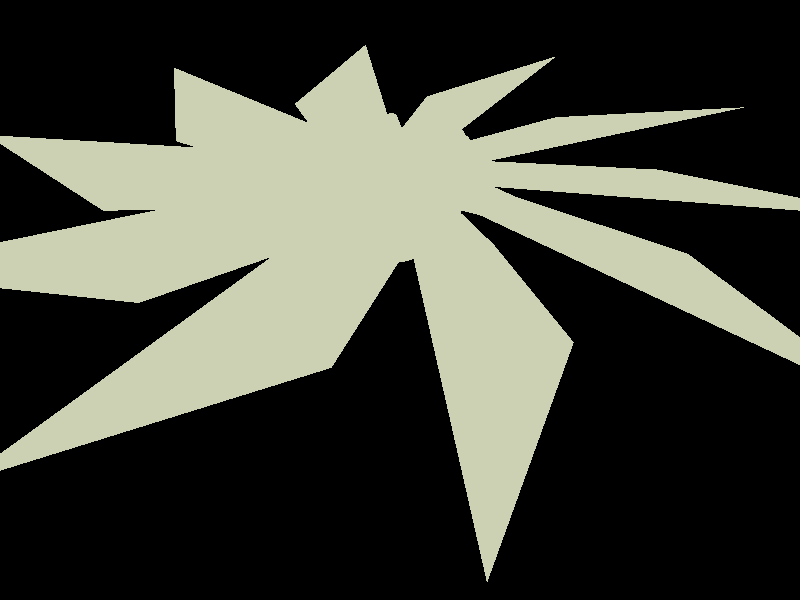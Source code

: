 // prop-thing_export.pov: Exported from Wings 3D 1.5.3 

#include "rad_def.inc"

global_settings{
	 assumed_gamma 2.200000
	 max_trace_level 5
	 ambient_light rgb <0.000000, 0.000000, 0.000000>
}
background { rgb <0.000000, 0.000000, 0.000000> }
#declare camera_location = <8.462577, 4.129193, -3.419103>;
camera{
	 perspective
	 location camera_location
	 right (320 / 240) * x
	 up y
	 angle 57.822402
	 sky <-0.525163, 0.824126, 0.212180>
	 look_at <0.927814, -1.455999, -0.374861>
}
#declare wl_1_Infinite = light_source {
	 <8.352577, 4.129193, -2.425103>
	 color rgb <0.700000, 0.700000, 0.700000>
	 fade_distance 1.000000
	 fade_power 0.000000
	 media_interaction on
	 media_attenuation off
	 parallel
	 point_at <0.000000, 0.000000, 0.000000>
}
#declare wm_default = texture{
	 pigment{
		 color rgbf <0.789854, 0.813333, 0.694044, 0.000000>
	 }
	 finish {
		 ambient rgb <0.000000, 0.000000, 0.000000>
		 diffuse 0.700000
		 brilliance 1.000000
		 metallic 0.000000
		 specular 0.000000
		 roughness 1.010000
	 }
}
#declare wo_0_Gear1 = mesh2{
	 vertex_vectors { 421, <-0.841416, 0.483500, 0.242113>, <-0.875060, 0.483500, 0.029692>, <-0.823009, 0.483500, -0.298689>, <-0.725370, 0.483500, -0.490317>, <-0.490262, 0.483500, -0.725376>, <-0.298635, 0.483500, -0.823015>, <0.029717, 0.483500, -0.875004>, <0.242138, 0.483500, -0.841360>, <0.538345, 0.483500, -0.690441>, <0.690422, 0.483500, -0.538364>, 
			<0.841374, 0.483500, -0.242163>, <0.875018, 0.483500, -0.029742>, <0.823047, 0.483500, 0.298640>, <0.725408, 0.483500, 0.490268>, <0.490325, 0.483500, 0.725402>, <0.298698, 0.483500, 0.823042>, <-0.029719, 0.483500, 0.875078>, <-0.242140, 0.483500, 0.841433>, <-0.538412, 0.483500, 0.690467>, <-0.690488, 0.483500, 0.538391>, <-0.875060, -0.483500, 0.029692>, 
			<-0.841416, -0.483500, 0.242113>, <-0.669952, -0.250000, 0.127130>, <-0.496638, -0.250000, 0.467278>, <-0.690488, -0.483500, 0.538391>, <-0.538412, -0.483500, 0.690467>, <-0.467278, -0.250000, 0.496638>, <-0.127130, -0.250000, 0.669952>, <-0.242140, -0.483500, 0.841433>, <-0.029719, -0.483500, 0.875078>, <-0.086119, -0.250000, 0.676447>, <0.290938, -0.250000, 0.616727>, 
			<0.298698, -0.483500, 0.823042>, <0.490325, -0.483500, 0.725402>, <0.327934, -0.250000, 0.597877>, <0.597877, -0.250000, 0.327934>, <0.725408, -0.483500, 0.490268>, <0.823047, -0.483500, 0.298640>, <0.616727, -0.250000, 0.290938>, <0.676447, -0.250000, -0.086119>, <0.875018, -0.483500, -0.029742>, <0.841374, -0.483500, -0.242163>, <0.669952, -0.250000, -0.127130>, 
			<0.496638, -0.250000, -0.467278>, <0.690422, -0.483500, -0.538364>, <0.538345, -0.483500, -0.690441>, <0.467278, -0.250000, -0.496638>, <0.127130, -0.250000, -0.669952>, <0.242138, -0.483500, -0.841360>, <0.029717, -0.483500, -0.875004>, <0.086119, -0.250000, -0.676447>, <-0.290938, -0.250000, -0.616727>, <-0.298635, -0.483500, -0.823015>, <-0.490262, -0.483500, -0.725376>, 
			<-0.327934, -0.250000, -0.597877>, <-0.597877, -0.250000, -0.327934>, <-0.725370, -0.483500, -0.490317>, <-0.823009, -0.483500, -0.298689>, <-0.616727, -0.250000, -0.290938>, <-0.676447, -0.250000, 0.086119>, <0.180150, -0.313726, -0.169500>, <0.243018, -0.313726, -0.046115>, <0.245374, -0.313726, -0.031239>, <0.223711, -0.313726, 0.105534>, <0.216873, -0.313726, 0.118954>, 
			<0.118954, -0.313726, 0.216873>, <0.105534, -0.313726, 0.223711>, <-0.031239, -0.313726, 0.245374>, <-0.046115, -0.313726, 0.243018>, <-0.169500, -0.313726, 0.180150>, <-0.180150, -0.313726, 0.169500>, <-0.243018, -0.313726, 0.046115>, <-0.245374, -0.313726, 0.031239>, <-0.223711, -0.313726, -0.105534>, <-0.216873, -0.313726, -0.118954>, <-0.118954, -0.313726, -0.216873>, 
			<-0.105534, -0.313726, -0.223711>, <0.031239, -0.313726, -0.245374>, <0.046115, -0.313726, -0.243018>, <0.169500, -0.313726, -0.180150>, <-0.981646, 0.163881, 0.115881>, <-0.925366, 0.440534, -0.013273>, <-0.969410, 0.163881, 0.193136>, <-0.875983, 0.440534, 0.298521>, <-0.726055, 0.163881, 0.670747>, <-0.756442, 0.440534, 0.533200>, <-0.670747, 0.163881, 0.726055>, 
			<-0.533221, 0.440534, 0.756421>, <-0.193136, 0.163881, 0.969410>, <-0.298548, 0.440534, 0.876000>, <-0.115881, 0.163881, 0.981646>, <0.013247, 0.440534, 0.925384>, <0.413555, 0.163881, 0.897792>, <0.273380, 0.440534, 0.884163>, <0.483247, 0.163881, 0.862282>, <0.554655, 0.440534, 0.740846>, <0.862282, 0.163881, 0.483247>, <0.740852, 0.440534, 0.554597>, 
			<0.897792, 0.163881, 0.413555>, <0.884168, 0.440534, 0.273323>, <0.981646, 0.163881, -0.115881>, <0.925324, 0.440534, 0.013224>, <0.969410, 0.163881, -0.193136>, <0.875941, 0.440534, -0.298571>, <0.726055, 0.163881, -0.670747>, <0.756375, 0.440534, -0.533173>, <0.670747, 0.163881, -0.726055>, <0.533155, 0.440534, -0.756394>, <0.193136, 0.163881, -0.969410>, 
			<0.298546, 0.440534, -0.875927>, <0.115881, 0.163881, -0.981646>, <-0.013249, 0.440534, -0.925310>, <-0.413555, 0.163881, -0.897792>, <-0.273317, 0.440534, -0.884136>, <-0.483247, 0.163881, -0.862282>, <-0.554592, 0.440534, -0.740820>, <-0.862282, 0.163881, -0.483247>, <-0.740814, 0.440534, -0.554646>, <-0.897792, 0.163881, -0.413555>, <-0.884130, 0.440534, -0.273372>, 
			<-0.731646, 0.163881, -0.115881>, <-0.689347, 0.234897, 0.071016>, <-0.660028, 0.163881, 0.336301>, <-0.677553, 0.234897, 0.145480>, <-0.660028, 0.163881, 0.336301>, <-0.515951, 0.234897, 0.462641>, <-0.336301, 0.163881, 0.660028>, <-0.462641, 0.234897, 0.515951>, <-0.336301, 0.163881, 0.660028>, <-0.145480, 0.234897, 0.677553>, <0.115881, 0.163881, 0.731646>, 
			<-0.071016, 0.234897, 0.689347>, <0.115881, 0.163881, 0.731646>, <0.280560, 0.234897, 0.633662>, <0.523801, 0.163881, 0.523801>, <0.347735, 0.234897, 0.599435>, <0.523801, 0.163881, 0.523801>, <0.599435, 0.234897, 0.347735>, <0.731646, 0.163881, 0.115881>, <0.633662, 0.234897, 0.280560>, <0.731646, 0.163881, 0.115881>, <0.689347, 0.234897, -0.071016>, 
			<0.660028, 0.163881, -0.336301>, <0.677553, 0.234897, -0.145480>, <0.660028, 0.163881, -0.336301>, <0.515951, 0.234897, -0.462641>, <0.336301, 0.163881, -0.660028>, <0.462641, 0.234897, -0.515951>, <0.336301, 0.163881, -0.660028>, <0.145480, 0.234897, -0.677553>, <-0.115881, 0.163881, -0.731646>, <0.071016, 0.234897, -0.689347>, <-0.115881, 0.163881, -0.731646>, 
			<-0.280560, 0.234897, -0.633662>, <-0.523801, 0.163881, -0.523801>, <-0.347735, 0.234897, -0.599435>, <-0.523801, 0.163881, -0.523801>, <-0.599435, 0.234897, -0.347735>, <-0.731646, 0.163881, -0.115881>, <-0.633662, 0.234897, -0.280560>, <-0.981646, -0.163881, 0.115881>, <-0.925366, -0.440534, -0.013273>, <-0.969410, -0.163881, 0.193136>, <-0.875983, -0.440534, 0.298521>, 
			<-0.726055, -0.163881, 0.670747>, <-0.756442, -0.440534, 0.533200>, <-0.670747, -0.163881, 0.726055>, <-0.533221, -0.440534, 0.756421>, <-0.193136, -0.163881, 0.969410>, <-0.298548, -0.440534, 0.876000>, <-0.115881, -0.163881, 0.981646>, <0.013247, -0.440534, 0.925384>, <0.413555, -0.163881, 0.897792>, <0.273380, -0.440534, 0.884163>, <0.483247, -0.163881, 0.862282>, 
			<0.554655, -0.440534, 0.740846>, <0.862282, -0.163881, 0.483247>, <0.740852, -0.440534, 0.554597>, <0.897792, -0.163881, 0.413555>, <0.884168, -0.440534, 0.273323>, <0.981646, -0.163881, -0.115881>, <0.925324, -0.440534, 0.013224>, <0.969410, -0.163881, -0.193136>, <0.875941, -0.440534, -0.298571>, <0.726055, -0.163881, -0.670747>, <0.756375, -0.440534, -0.533173>, 
			<0.670747, -0.163881, -0.726055>, <0.533155, -0.440534, -0.756394>, <0.193136, -0.163881, -0.969410>, <0.298546, -0.440534, -0.875927>, <0.115881, -0.163881, -0.981646>, <-0.013249, -0.440534, -0.925310>, <-0.413555, -0.163881, -0.897792>, <-0.273317, -0.440534, -0.884136>, <-0.483247, -0.163881, -0.862282>, <-0.554592, -0.440534, -0.740820>, <-0.862282, -0.163881, -0.483247>, 
			<-0.740814, -0.440534, -0.554646>, <-0.897792, -0.163881, -0.413555>, <-0.884130, -0.440534, -0.273372>, <-0.731646, -0.163881, -0.115881>, <-0.689347, -0.234897, 0.071016>, <-0.660028, -0.163881, 0.336301>, <-0.677553, -0.234897, 0.145480>, <-0.660028, -0.163881, 0.336301>, <-0.515951, -0.234897, 0.462641>, <-0.336301, -0.163881, 0.660028>, <-0.462641, -0.234897, 0.515951>, 
			<-0.336301, -0.163881, 0.660028>, <-0.145480, -0.234897, 0.677553>, <0.115881, -0.163881, 0.731646>, <-0.071016, -0.234897, 0.689347>, <0.115881, -0.163881, 0.731646>, <0.280560, -0.234897, 0.633662>, <0.523801, -0.163881, 0.523801>, <0.347735, -0.234897, 0.599435>, <0.523801, -0.163881, 0.523801>, <0.599435, -0.234897, 0.347735>, <0.731646, -0.163881, 0.115881>, 
			<0.633662, -0.234897, 0.280560>, <0.731646, -0.163881, 0.115881>, <0.689347, -0.234897, -0.071016>, <0.660028, -0.163881, -0.336301>, <0.677553, -0.234897, -0.145480>, <0.660028, -0.163881, -0.336301>, <0.515951, -0.234897, -0.462641>, <0.336301, -0.163881, -0.660028>, <0.462641, -0.234897, -0.515951>, <0.336301, -0.163881, -0.660028>, <0.145480, -0.234897, -0.677553>, 
			<-0.115881, -0.163881, -0.731646>, <0.071016, -0.234897, -0.689347>, <-0.115881, -0.163881, -0.731646>, <-0.280560, -0.234897, -0.633662>, <-0.523801, -0.163881, -0.523801>, <-0.347735, -0.234897, -0.599435>, <-0.523801, -0.163881, -0.523801>, <-0.599435, -0.234897, -0.347735>, <-0.731646, -0.163881, -0.115881>, <-0.633662, -0.234897, -0.280560>, <-3.791739, -0.250000, -0.469278>, 
			<-6.013649, 0.000000, 1.664977>, <-3.287596, -0.250000, 1.854276>, <-3.825796, 0.000000, 4.881729>, <-1.510161, -0.250000, 3.442258>, <-0.165026, 0.000000, 6.198148>, <0.866562, -0.250000, 3.679697>, <3.570371, 0.000000, 5.111407>, <2.928013, -0.250000, 2.468982>, <5.953600, 0.000000, 2.036604>, <3.878543, -0.250000, 0.276938>, <6.074349, 0.000000, -1.851791>, 
			<3.356654, -0.250000, -2.050359>, <3.886496, 0.000000, -5.068544>, <1.570178, -0.250000, -3.622596>, <0.225726, 0.000000, -6.384963>, <-0.794360, -0.250000, -3.846591>, <-3.509671, 0.000000, -5.298222>, <-2.839279, -0.250000, -2.643304>, <-5.892900, 0.000000, -2.223419>, <-1.029334, 0.000000, -1.469640>, <-0.735874, 0.090038, -0.779801>, <-0.507502, 0.046555, -0.703310>, 
			<-0.507502, -0.046555, -0.703310>, <-0.735874, -0.090038, -0.779801>, <-0.940453, 0.090038, 0.514285>, <-1.781578, -0.250000, 0.654383>, <-0.940453, -0.090038, 0.514285>, <-0.702921, -0.046555, 0.508062>, <-0.702921, 0.046555, 0.508062>, <0.779639, 0.090038, 0.735786>, <1.247208, -0.250000, 1.465743>, <0.779639, -0.090038, 0.735786>, <0.703641, -0.046555, 0.507020>, 
			<0.703641, 0.046555, 0.507020>, <0.012028, 0.000000, 1.751034>, <0.136768, 0.090038, 1.063096>, <0.001128, 0.046555, 0.867320>, <0.001128, -0.046555, 0.867320>, <0.136768, -0.090038, 1.063096>, <0.940843, 0.090038, -0.514293>, <1.805507, -0.250000, -0.731833>, <0.940843, -0.090038, -0.514293>, <0.700472, -0.046555, -0.511437>, <0.700472, 0.046555, -0.511437>, 
			<1.050988, 0.000000, -1.466705>, <0.514432, 0.090038, -0.940785>, <0.508937, 0.046555, -0.702303>, <0.508937, -0.046555, -0.702303>, <0.514432, -0.090038, -0.940785>, <-1.684539, 0.000000, 0.514337>, <-0.968803, 0.090038, 0.458810>, <-0.825743, 0.046555, 0.265231>, <-0.825743, -0.046555, 0.265231>, <-0.968803, -0.090038, 0.458810>, <1.063353, 0.090038, 0.137003>, 
			<1.885582, -0.250000, 0.453382>, <1.063353, -0.090038, 0.137003>, <0.867278, -0.046555, -0.003339>, <0.867278, 0.046555, -0.003339>, <1.060501, 0.000000, 1.406255>, <0.735503, 0.090038, 0.779794>, <0.512142, 0.046555, 0.699936>, <0.512142, -0.046555, 0.699936>, <0.735503, -0.090038, 0.779794>, <0.198288, 0.090038, 1.053401>, <0.127098, -0.250000, 1.905054>, 
			<0.198288, -0.090038, 1.053401>, <0.270044, -0.046555, 0.824197>, <0.270044, 0.046555, 0.824197>, <-1.063246, 0.090038, -0.136664>, <-1.830707, -0.250000, -0.532957>, <-1.063246, -0.090038, -0.136664>, <-0.867277, -0.046555, -0.003402>, <-0.867277, 0.046555, -0.003402>, <-1.678480, 0.000000, -0.585961>, <-1.053588, 0.090038, -0.198269>, <-0.823730, 0.046555, -0.271372>, 
			<-0.823730, -0.046555, -0.271372>, <-1.053588, -0.090038, -0.198269>, <-1.038963, 0.000000, 1.409546>, <-0.514127, 0.090038, 0.940515>, <-0.510711, 0.046555, 0.701014>, <-0.510711, -0.046555, 0.701014>, <-0.514127, -0.090038, 0.940515>, <-0.779949, 0.090038, -0.735609>, <-1.180735, -0.250000, -1.516602>, <-0.779949, -0.090038, -0.735609>, <-0.699680, -0.046555, -0.512475>, 
			<-0.699680, 0.046555, -0.512475>, <-0.458639, 0.090038, 0.968769>, <-1.035460, -0.250000, 1.591957>, <-0.458639, -0.090038, 0.968769>, <-0.268018, -0.046555, 0.824876>, <-0.268018, 0.046555, 0.824876>, <1.702338, 0.000000, 0.512534>, <1.053500, 0.090038, 0.198608>, <0.825920, 0.046555, 0.264631>, <0.825920, -0.046555, 0.264631>, <1.053500, -0.090038, 0.198608>, 
			<0.011840, 0.000000, -1.804345>, <-0.136897, 0.090038, -1.063481>, <0.001065, 0.046555, -0.867321>, <0.001065, -0.046555, -0.867321>, <-0.136897, -0.090038, -1.063481>, <-0.198574, 0.090038, -1.053671>, <-0.084321, -0.250000, -1.935934>, <-0.198574, -0.090038, -1.053671>, <-0.266079, -0.046555, -0.825488>, <-0.266079, 0.046555, -0.825488>, <1.696582, 0.000000, -0.583936>, 
			<0.969132, 0.090038, -0.458632>, <0.823973, 0.046555, -0.270688>, <0.823973, -0.046555, -0.270688>, <0.969132, -0.090038, -0.458632>, <0.458786, 0.090038, -0.969154>, <1.051865, -0.250000, -1.639244>, <0.458786, -0.090038, -0.969154>, <0.268018, -0.046555, -0.824876>, <0.268018, 0.046555, -0.824876>, <0.118793, 0.244553, 0.219904>, <0.212288, 0.244553, 0.131923>, 
			<0.195934, 0.314423, 0.141277>, <0.224464, 0.314422, 0.089248>, <0.225362, 0.244553, 0.108081>, <0.249287, 0.244553, -0.018053>, <0.241554, 0.314424, -0.000868>, <0.234055, 0.314423, -0.059730>, <0.245851, 0.244553, -0.045026>, <0.191066, 0.244553, -0.161133>, <0.194914, 0.314424, -0.142681>, <0.154249, 0.314424, -0.185894>, <0.172432, 0.244553, -0.180935>, 
			<0.059865, 0.244553, -0.242666>, <0.073828, 0.314423, -0.229999>, <0.015529, 0.314423, -0.241058>, <0.033150, 0.244553, -0.247733>, <-0.094204, 0.244553, -0.231509>, <-0.075460, 0.314421, -0.229469>, <-0.129124, 0.314422, -0.204150>, <-0.118795, 0.244553, -0.219906>, <-0.212290, 0.244553, -0.131924>, <-0.195928, 0.314420, -0.141290>, <-0.224460, 0.314420, -0.089265>, 
			<-0.225364, 0.244553, -0.108082>, <-0.249289, 0.244553, 0.018051>, <-0.241557, 0.314419, 0.000861>, <-0.234060, 0.314419, 0.059720>, <-0.245853, 0.244553, 0.045025>, <-0.191068, 0.244553, 0.161131>, <-0.194914, 0.314419, 0.142684>, <-0.154252, 0.314419, 0.185894>, <-0.172434, 0.244553, 0.180934>, <-0.059867, 0.244553, 0.242665>, <-0.073817, 0.314420, 0.230002>, 
			<-0.015521, 0.314419, 0.241058>, <-0.033152, 0.244553, 0.247732>, <0.094202, 0.244553, 0.231508>, <0.075474, 0.314421, 0.229462>, <0.129136, 0.314421, 0.204141>, <0.000000, 0.529487, -0.000000>, <0.180150, -1.313726, -0.169500>, <0.169500, -1.313726, -0.180150>, <0.046115, -1.313726, -0.243018>, <0.031239, -1.313726, -0.245374>, <-0.105534, -1.313726, -0.223711>, 
			<-0.118954, -1.313726, -0.216873>, <-0.216873, -1.313726, -0.118954>, <-0.223711, -1.313726, -0.105534>, <-0.245374, -1.313726, 0.031239>, <-0.243018, -1.313726, 0.046115>, <-0.180150, -1.313726, 0.169500>, <-0.169500, -1.313726, 0.180150>, <-0.046115, -1.313726, 0.243018>, <-0.031239, -1.313726, 0.245374>, <0.105534, -1.313726, 0.223711>, <0.118954, -1.313726, 0.216873>, 
			<0.216873, -1.313726, 0.118954>, <0.223711, -1.313726, 0.105534>, <0.245374, -1.313726, -0.031239>, <0.243018, -1.313726, -0.046115>}
	 //#local average_center = <0.002399, -0.073254, -0.005974>;
	 normal_vectors { 1420, <-0.419523, 0.686218, 0.594226>, <-0.437023, 0.844525, -0.309498>, <-0.106634, 0.974918, -0.195357>, <0.192713, 0.975190, 0.108934>, <-0.146275, 0.694301, 0.704663>, <-0.490044, 0.853947, -0.175018>, <-0.347008, 0.936394, 0.052450>, <0.184562, 0.977092, 0.105962>, <0.435519, 0.686278, 0.582534>, <-0.429391, 0.844532, 0.319984>, 
			<-0.209299, 0.976934, 0.042347>, <0.134436, 0.979520, -0.149894>, <0.507257, 0.844532, 0.171629>, <-0.234162, 0.686237, 0.688656>, <-0.142777, 0.977091, 0.157823>, <0.231259, 0.959108, -0.163193>, <0.715390, 0.694287, -0.078637>, <-0.014939, 0.853915, 0.520199>, <-0.038025, 0.984142, 0.173258>, <0.042374, 0.976932, -0.209306>, <0.320059, 0.844492, -0.429413>, 
			<0.582677, 0.686172, 0.435494>, <0.106015, 0.977088, 0.184556>, <-0.083714, 0.959102, -0.270398>, <0.146346, 0.694213, -0.704735>, <0.490158, 0.853899, 0.174935>, <0.188893, 0.978581, 0.081841>, <-0.195348, 0.974915, -0.106679>, <-0.309483, 0.844462, -0.437154>, <0.594239, 0.686174, -0.419577>, <0.176535, 0.984141, -0.017395>, <-0.249285, 0.962492, -0.107083>, 
			<-0.520224, 0.853900, 0.014907>, <0.078602, 0.694229, -0.715449>, <0.224079, 0.973381, -0.048143>, <-0.346293, 0.936374, 0.057317>, <-0.688720, 0.686184, 0.234129>, <-0.171677, 0.844504, -0.507288>, <0.024386, 0.976932, -0.212152>, <-0.017367, 0.984143, 0.176527>, <0.518782, -0.646246, 0.559671>, <0.410081, -0.539000, -0.735740>, <0.753067, -0.552649, 0.357029>, 
			<0.037339, -0.605424, -0.795027>, <0.620975, -0.606008, -0.497136>, <-0.732024, -0.551773, -0.399609>, <0.210147, -0.604907, -0.768066>, <-0.826089, -0.553342, 0.106721>, <-0.162763, -0.538669, -0.826646>, <-0.666274, -0.646344, 0.371911>, <-0.617543, -0.538771, -0.573033>, <-0.320598, -0.645985, 0.692762>, <-0.795289, -0.605066, 0.037559>, <0.357206, -0.551893, 0.753537>, 
			<-0.820183, -0.550984, 0.154005>, <0.436944, -0.605583, 0.665093>, <-0.372153, -0.645571, 0.666889>, <0.826325, -0.539182, 0.162694>, <-0.106603, -0.553788, 0.825805>, <0.768626, -0.604223, -0.210070>, <0.765089, -0.402892, 0.502312>, <0.619409, -0.526453, -0.582392>, <0.914303, -0.402352, -0.046510>, <0.155895, -0.527213, -0.835310>, <0.709274, -0.401410, -0.579483>, 
			<-0.367828, -0.528150, -0.765350>, <0.228057, -0.400430, -0.887494>, <-0.855743, -0.402688, -0.324880>, <-0.409864, -0.526245, -0.745035>, <-0.840441, -0.529126, 0.116983>, <-0.775439, -0.399861, -0.488676>, <-0.612086, -0.528835, 0.587949>, <-0.914526, -0.400478, 0.057095>, <-0.152382, -0.528124, 0.835383>, <-0.709274, -0.401410, 0.579483>, <0.364944, -0.527240, 0.767355>, 
			<-0.238059, -0.402308, 0.884011>, <0.745350, -0.526496, 0.408968>, <0.323869, -0.402866, 0.856042>, <0.843724, -0.526184, -0.106113>, <0.518782, 0.646246, 0.559671>, <0.410081, 0.539000, -0.735740>, <0.410649, 0.831253, -0.374681>, <0.749271, 0.645522, 0.147968>, <0.135144, 0.881882, -0.451687>, <-0.100790, 0.540287, -0.835423>, <0.092042, 0.915089, -0.392608>, 
			<0.620975, 0.606008, -0.497136>, <-0.101559, 0.822930, -0.558991>, <-0.732024, 0.551773, -0.399609>, <-0.158431, 0.913762, -0.374083>, <0.354121, 0.539557, -0.763856>, <-0.404183, 0.826439, -0.391963>, <-0.757953, 0.645964, -0.090759>, <-0.350554, 0.912667, -0.210124>, <-0.281788, 0.604277, -0.745282>, <-0.555063, 0.827908, -0.080459>, <-0.605359, 0.553935, 0.571574>, 
			<-0.408194, 0.912171, 0.036356>, <-0.617543, 0.538771, -0.573033>, <-0.496569, 0.827076, 0.263373>, <-0.320598, 0.645985, 0.692762>, <-0.308739, 0.912406, 0.268693>, <-0.795289, 0.605066, 0.037559>, <-0.244914, 0.824120, 0.510728>, <0.357206, 0.551893, 0.753537>, <-0.820183, 0.550984, 0.154005>, <0.436944, 0.605583, 0.665093>, <-0.572174, 0.552713, 0.605909>, 
			<0.745031, 0.604641, 0.281670>, <0.090776, 0.646253, 0.757705>, <0.764500, 0.538592, -0.354201>, <0.764509, 0.403495, 0.502710>, <0.168538, 0.673207, 0.719992>, <0.531271, 0.262441, -0.805528>, <0.084118, 0.715698, -0.693325>, <0.914030, 0.403059, -0.045734>, <0.560496, 0.672506, 0.483301>, <-0.049547, 0.262946, -0.963538>, <-0.339700, 0.716562, -0.609215>, 
			<0.709578, 0.402313, -0.578484>, <0.738706, 0.671311, 0.060447>, <-0.612064, 0.263556, -0.745597>, <-0.632294, 0.717643, -0.291879>, <0.229088, 0.401551, -0.886722>, <0.633458, 0.670108, -0.386894>, <-0.855724, 0.403330, -0.324133>, <-0.681878, 0.672941, 0.286693>, <-0.257891, 0.262302, -0.929887>, <0.134097, 0.715464, -0.685660>, <-0.895181, 0.264178, 0.358973>, 
			<-0.382669, 0.673281, 0.632659>, <-0.774267, 0.401115, -0.489507>, <-0.294484, 0.715489, -0.633526>, <-0.515247, 0.263994, 0.815370>, <0.061940, 0.672865, 0.737167>, <-0.914114, 0.401587, 0.055887>, <-0.609782, 0.716113, -0.339629>, <0.056714, 0.263539, 0.962980>, <0.483271, 0.671878, 0.561274>, <-0.709578, 0.402313, 0.578484>, <-0.692062, 0.717087, 0.082683>, 
			<0.606596, 0.262963, 0.750261>, <0.721662, 0.670682, 0.171434>, <-0.238721, 0.403024, 0.883506>, <-0.511115, 0.718061, 0.472387>, <0.930356, 0.262470, 0.256022>, <0.685810, 0.669702, -0.284892>, <0.323161, 0.403474, 0.856024>, <-0.136211, 0.718688, 0.681861>, <0.904053, 0.262261, -0.337502>, <0.475979, 0.715393, -0.511525>, <0.790784, -0.152471, -0.592801>, 
			<0.762976, 0.219276, -0.608101>, <0.537217, 0.223704, 0.813237>, <0.568275, -0.155324, 0.808046>, <0.608318, 0.218840, -0.762927>, <0.592946, -0.152198, -0.790728>, <-0.987832, -0.154774, 0.015267>, <-0.973881, 0.222843, 0.043554>, <-0.537689, 0.219943, -0.813951>, <-0.568846, -0.152899, -0.808106>, <0.807931, -0.154626, 0.568628>, <0.813313, 0.222635, 0.537546>, 
			<-0.319667, -0.152488, -0.935179>, <-0.342810, 0.219288, -0.913452>, <0.043565, 0.218841, -0.974787>, <0.014789, -0.152194, -0.988240>, <-0.790156, -0.155744, 0.592787>, <-0.762208, 0.224363, 0.607206>, <0.940353, 0.219992, -0.259500>, <0.944437, -0.152943, -0.290941>, <-0.043089, 0.224758, 0.973462>, <-0.015048, -0.155995, 0.987643>, <0.291274, -0.152098, -0.944471>, 
			<0.259737, 0.218689, -0.940591>, <-0.808286, -0.153516, -0.568425>, <-0.813964, 0.220884, -0.537284>, <-0.606973, 0.224655, 0.762308>, <-0.592604, -0.155925, 0.790258>, <0.912922, 0.221869, 0.342560>, <0.934856, -0.154149, 0.319815>, <-0.290953, -0.156055, 0.943924>, <-0.259912, 0.224856, 0.939088>, <0.988048, -0.153435, -0.014812>, <0.974360, 0.220779, -0.043353>, 
			<-0.939407, 0.223487, 0.259937>, <-0.944027, -0.155174, 0.291091>, <0.319383, -0.155621, 0.934760>, <0.341761, 0.224183, 0.912656>, <-0.913106, 0.221704, -0.342177>, <-0.935015, -0.154029, -0.319408>, <-0.589908, 0.710984, 0.382767>, <-0.468119, 0.604754, 0.644311>, <-0.169942, 0.835201, 0.523029>, <-0.000000, 0.604754, 0.796412>, <0.169942, 0.835201, 0.523029>, 
			<0.382767, 0.710984, 0.589908>, <0.644311, 0.604754, 0.468119>, <0.668320, 0.711473, 0.217150>, <0.969428, 0.245378, 0.000000>, <0.523029, 0.835201, -0.169942>, <0.589908, 0.710984, -0.382767>, <0.468119, 0.604754, -0.644311>, <0.169942, 0.835201, -0.523029>, <0.000000, 0.604754, -0.796412>, <-0.169942, 0.835201, -0.523029>, <-0.382767, 0.710984, -0.589908>, 
			<-0.644311, 0.604754, -0.468119>, <-0.668320, 0.711473, -0.217150>, <-0.969428, 0.245378, -0.000000>, <-0.523029, 0.835201, 0.169942>, <-0.015802, -0.835340, -0.549507>, <-0.015802, -0.835340, -0.549507>, <-0.015802, -0.835340, -0.549507>, <-0.015802, -0.835340, -0.549507>, <-0.015802, -0.835340, -0.549507>, <-0.004008, -0.859523, 0.511081>, <-0.004008, -0.859523, 0.511081>, 
			<-0.004008, -0.859523, 0.511081>, <-0.004008, -0.859523, 0.511081>, <-0.004008, -0.859523, 0.511081>, <0.128260, -0.730242, -0.671041>, <0.128260, -0.730242, -0.671041>, <0.128260, -0.730242, -0.671041>, <0.128260, -0.730242, -0.671041>, <-0.070086, -0.901782, 0.426470>, <-0.070086, -0.901782, 0.426470>, <-0.070086, -0.901782, 0.426470>, <-0.070086, -0.901782, 0.426470>, 
			<-0.070086, -0.901782, 0.426470>, <-0.070086, -0.901782, 0.426470>, <0.517737, -0.835329, -0.184862>, <0.517737, -0.835329, -0.184862>, <0.517737, -0.835329, -0.184862>, <0.517737, -0.835329, -0.184862>, <0.517737, -0.835329, -0.184862>, <-0.487315, -0.859521, 0.154103>, <-0.487315, -0.859521, 0.154103>, <-0.487315, -0.859521, 0.154103>, <-0.487315, -0.859521, 0.154103>, 
			<-0.487315, -0.859521, 0.154103>, <0.677870, -0.730202, -0.085419>, <0.677870, -0.730202, -0.085419>, <0.677870, -0.730202, -0.085419>, <0.677870, -0.730202, -0.085419>, <-0.427252, -0.901784, 0.065126>, <-0.427252, -0.901784, 0.065126>, <-0.427252, -0.901784, 0.065126>, <-0.427252, -0.901784, 0.065126>, <-0.427252, -0.901784, 0.065126>, <-0.427252, -0.901784, 0.065126>, 
			<0.335832, -0.835313, 0.435280>, <0.335832, -0.835313, 0.435280>, <0.335832, -0.835313, 0.435280>, <0.335832, -0.835313, 0.435280>, <0.335832, -0.835313, 0.435280>, <-0.297156, -0.859529, -0.415823>, <-0.297156, -0.859529, -0.415823>, <-0.297156, -0.859529, -0.415823>, <-0.297156, -0.859529, -0.415823>, <-0.297156, -0.859529, -0.415823>, <0.290729, -0.730181, 0.618314>, 
			<0.290729, -0.730181, 0.618314>, <0.290729, -0.730181, 0.618314>, <0.290729, -0.730181, 0.618314>, <-0.193980, -0.901785, -0.386207>, <-0.193980, -0.901785, -0.386207>, <-0.193980, -0.901785, -0.386207>, <-0.193980, -0.901785, -0.386207>, <-0.193980, -0.901785, -0.386207>, <-0.193980, -0.901785, -0.386207>, <-0.128239, -0.730189, 0.671103>, <-0.128239, -0.730189, 0.671103>, 
			<-0.128239, -0.730189, 0.671103>, <-0.128239, -0.730189, 0.671103>, <0.070065, -0.901784, -0.426469>, <0.070065, -0.901784, -0.426469>, <0.070065, -0.901784, -0.426469>, <0.070065, -0.901784, -0.426469>, <0.070065, -0.901784, -0.426469>, <0.070065, -0.901784, -0.426469>, <-0.517751, -0.835320, 0.184863>, <-0.517751, -0.835320, 0.184863>, <-0.517751, -0.835320, 0.184863>, 
			<-0.517751, -0.835320, 0.184863>, <-0.517751, -0.835320, 0.184863>, <0.487274, -0.859536, -0.154148>, <0.487274, -0.859536, -0.154148>, <0.487274, -0.859536, -0.154148>, <0.487274, -0.859536, -0.154148>, <0.487274, -0.859536, -0.154148>, <-0.527512, -0.835330, -0.154777>, <-0.527512, -0.835330, -0.154777>, <-0.527512, -0.835330, -0.154777>, <-0.527512, -0.835330, -0.154777>, 
			<-0.527512, -0.835330, -0.154777>, <0.484822, -0.859533, 0.161710>, <0.484822, -0.859533, 0.161710>, <0.484822, -0.859533, 0.161710>, <0.484822, -0.859533, 0.161710>, <0.484822, -0.859533, 0.161710>, <-0.598551, -0.730248, -0.329355>, <-0.598551, -0.730248, -0.329355>, <-0.598551, -0.730248, -0.329355>, <-0.598551, -0.730248, -0.329355>, <0.383950, -0.901782, 0.198425>, 
			<0.383950, -0.901782, 0.198425>, <0.383950, -0.901782, 0.198425>, <0.383950, -0.901782, 0.198425>, <0.383950, -0.901782, 0.198425>, <0.383950, -0.901782, 0.198425>, <-0.118627, 0.989240, 0.085623>, <-0.118627, 0.989240, 0.085623>, <-0.118627, 0.989240, 0.085623>, <-0.118627, 0.989240, 0.085623>, <-0.776903, -0.000000, 0.629620>, <-0.776903, -0.000000, 0.629620>, 
			<-0.776903, -0.000000, 0.629620>, <-0.140465, 0.989356, 0.037999>, <-0.140465, 0.989356, 0.037999>, <-0.140465, 0.989356, 0.037999>, <-0.951057, -0.000000, 0.309017>, <-0.951057, -0.000000, 0.309017>, <-0.951057, -0.000000, 0.309017>, <-0.951057, -0.000000, 0.309017>, <-0.147256, 0.989065, -0.008181>, <-0.147256, 0.989065, -0.008181>, <-0.147256, 0.989065, -0.008181>, 
			<-1.000000, 0.000000, -0.000000>, <-1.000000, 0.000000, -0.000000>, <-0.139280, 0.989240, -0.044774>, <-0.139280, 0.989240, -0.044774>, <-0.951057, 0.000000, -0.309017>, <-0.951057, 0.000000, -0.309017>, <-0.951057, 0.000000, -0.309017>, <-0.951057, 0.000000, -0.309017>, <-0.118090, 0.989240, -0.086362>, <-0.118090, 0.989240, -0.086362>, <-0.118090, 0.989240, -0.086362>, 
			<-0.118090, 0.989240, -0.086362>, <-0.809017, 0.000000, -0.587785>, <-0.809017, 0.000000, -0.587785>, <-0.079546, 0.989356, -0.121848>, <-0.079546, 0.989356, -0.121848>, <-0.079546, 0.989356, -0.121848>, <-0.629620, 0.000000, -0.776903>, <-0.629620, 0.000000, -0.776903>, <-0.629620, 0.000000, -0.776903>, <-0.044774, 0.989240, -0.139280>, <-0.044774, 0.989240, -0.139280>, 
			<-0.309017, 0.000000, -0.951057>, <-0.309017, 0.000000, -0.951057>, <-0.309017, 0.000000, -0.951057>, <-0.309017, 0.000000, -0.951057>, <-0.008181, 0.989065, -0.147256>, <-0.008181, 0.989065, -0.147256>, <-0.008181, 0.989065, -0.147256>, <0.000000, 0.000000, -1.000000>, <0.000000, 0.000000, -1.000000>, <0.037999, 0.989356, -0.140465>, <0.037999, 0.989356, -0.140465>, 
			<0.037999, 0.989356, -0.140465>, <0.309017, 0.000000, -0.951057>, <0.309017, 0.000000, -0.951057>, <0.309017, 0.000000, -0.951057>, <0.309017, 0.000000, -0.951057>, <0.085623, 0.989240, -0.118627>, <0.085623, 0.989240, -0.118627>, <0.085623, 0.989240, -0.118627>, <0.085623, 0.989240, -0.118627>, <0.587785, 0.000000, -0.809017>, <0.587785, 0.000000, -0.809017>, 
			<0.123941, 0.989065, -0.079937>, <0.123941, 0.989065, -0.079937>, <0.123941, 0.989065, -0.079937>, <0.776903, 0.000000, -0.629620>, <0.776903, 0.000000, -0.629620>, <0.776903, 0.000000, -0.629620>, <0.140465, 0.989356, -0.037999>, <0.140465, 0.989356, -0.037999>, <0.140465, 0.989356, -0.037999>, <0.951057, 0.000000, -0.309017>, <0.951057, 0.000000, -0.309017>, 
			<0.951057, 0.000000, -0.309017>, <0.951057, 0.000000, -0.309017>, <0.146299, 0.989240, 0.000457>, <0.146299, 0.989240, 0.000457>, <1.000000, 0.000000, 0.000000>, <1.000000, 0.000000, 0.000000>, <0.142577, 0.989065, 0.037724>, <0.142577, 0.989065, 0.037724>, <0.142577, 0.989065, 0.037724>, <0.951057, -0.000000, 0.309017>, <0.951057, -0.000000, 0.309017>, 
			<0.951057, -0.000000, 0.309017>, <0.951057, -0.000000, 0.309017>, <0.118090, 0.989240, 0.086362>, <0.118090, 0.989240, 0.086362>, <0.118090, 0.989240, 0.086362>, <0.118090, 0.989240, 0.086362>, <0.809017, -0.000000, 0.587785>, <0.809017, -0.000000, 0.587785>, <0.079546, 0.989356, 0.121848>, <0.079546, 0.989356, 0.121848>, <0.079546, 0.989356, 0.121848>, 
			<0.629620, -0.000000, 0.776903>, <0.629620, -0.000000, 0.776903>, <0.629620, -0.000000, 0.776903>, <0.037724, 0.989065, 0.142577>, <0.037724, 0.989065, 0.142577>, <0.037724, 0.989065, 0.142577>, <0.309017, -0.000000, 0.951057>, <0.309017, -0.000000, 0.951057>, <0.309017, -0.000000, 0.951057>, <0.309017, -0.000000, 0.951057>, <0.000457, 0.989240, 0.146299>, 
			<0.000457, 0.989240, 0.146299>, <-0.000000, -0.000000, 1.000000>, <-0.000000, -0.000000, 1.000000>, <-0.037999, 0.989356, 0.140465>, <-0.037999, 0.989356, 0.140465>, <-0.037999, 0.989356, 0.140465>, <-0.309017, -0.000000, 0.951057>, <-0.309017, -0.000000, 0.951057>, <-0.309017, -0.000000, 0.951057>, <-0.309017, -0.000000, 0.951057>, <-0.079937, 0.989065, 0.123941>, 
			<-0.079937, 0.989065, 0.123941>, <-0.079937, 0.989065, 0.123941>, <-0.587785, -0.000000, 0.809017>, <-0.587785, -0.000000, 0.809017>, <0.170664, -0.958162, 0.229779>, <0.946327, -0.273165, -0.172758>, <0.946327, -0.273165, -0.172758>, <0.170664, -0.958162, 0.229779>, <0.170664, -0.958162, 0.229779>, <0.946327, -0.273165, -0.172758>, <0.038636, -0.971882, -0.232276>, 
			<0.038636, -0.971882, -0.232276>, <0.953586, -0.277479, -0.116959>, <0.038636, -0.971882, -0.232276>, <0.038636, -0.971882, -0.232276>, <0.953586, -0.277479, -0.116959>, <0.277246, -0.957219, 0.082861>, <0.664164, -0.273057, -0.695936>, <0.664164, -0.273057, -0.695936>, <0.277246, -0.957219, 0.082861>, <0.277246, -0.957219, 0.082861>, <0.664164, -0.273057, -0.695936>, 
			<-0.097613, -0.974506, -0.202015>, <-0.097613, -0.974506, -0.202015>, <0.702684, -0.277393, -0.655201>, <-0.097613, -0.974506, -0.202015>, <-0.097613, -0.974506, -0.202015>, <0.702684, -0.277393, -0.655201>, <0.275668, -0.956091, -0.099483>, <0.117032, -0.277385, -0.953604>, <0.275668, -0.956091, -0.099483>, <0.275668, -0.956091, -0.099483>, <0.117032, -0.277385, -0.953604>, 
			<-0.184684, -0.977518, -0.101733>, <-0.184684, -0.977518, -0.101733>, <0.172592, -0.273025, -0.946398>, <0.172592, -0.273025, -0.946398>, <-0.184684, -0.977518, -0.101733>, <-0.184684, -0.977518, -0.101733>, <0.172592, -0.273025, -0.946398>, <0.165833, -0.955229, -0.245023>, <-0.465841, -0.277426, -0.840254>, <0.165833, -0.955229, -0.245023>, <0.165833, -0.955229, -0.245023>, 
			<-0.465841, -0.277426, -0.840254>, <-0.198901, -0.979720, 0.024227>, <-0.198901, -0.979720, 0.024227>, <-0.416540, -0.273106, -0.867126>, <-0.416540, -0.273106, -0.867126>, <-0.198901, -0.979720, 0.024227>, <-0.198901, -0.979720, 0.024227>, <-0.416540, -0.273106, -0.867126>, <-0.008065, -0.954990, -0.296527>, <-0.870788, -0.277546, -0.405828>, <-0.008065, -0.954990, -0.296527>, 
			<-0.008065, -0.954990, -0.296527>, <-0.870788, -0.277546, -0.405828>, <-0.142849, -0.980555, 0.134562>, <-0.142849, -0.980555, 0.134562>, <-0.846579, -0.273227, -0.456783>, <-0.846579, -0.273227, -0.456783>, <-0.142849, -0.980555, 0.134562>, <-0.142849, -0.980555, 0.134562>, <-0.846579, -0.273227, -0.456783>, <-0.177209, -0.955459, -0.236000>, <-0.942945, -0.277691, 0.183693>, 
			<-0.177209, -0.955459, -0.236000>, <-0.177209, -0.955459, -0.236000>, <-0.942945, -0.277691, 0.183693>, <-0.034555, -0.979912, 0.196414>, <-0.034555, -0.979912, 0.196414>, <-0.953370, -0.273338, 0.127956>, <-0.953370, -0.273338, 0.127956>, <-0.034555, -0.979912, 0.196414>, <-0.034555, -0.979912, 0.196414>, <-0.953370, -0.273338, 0.127956>, <-0.277948, -0.956423, -0.089449>, 
			<-0.654738, -0.277806, 0.702952>, <-0.277948, -0.956423, -0.089449>, <-0.277948, -0.956423, -0.089449>, <-0.654738, -0.277806, 0.702952>, <0.094261, -0.977927, 0.186475>, <0.094261, -0.977927, 0.186475>, <-0.696096, -0.273400, 0.663855>, <-0.696096, -0.273400, 0.663855>, <0.094261, -0.977927, 0.186475>, <0.094261, -0.977927, 0.186475>, <-0.696096, -0.273400, 0.663855>, 
			<-0.274905, -0.957504, 0.087253>, <-0.127922, -0.273407, 0.953355>, <-0.127922, -0.273407, 0.953355>, <-0.274905, -0.957504, 0.087253>, <-0.274905, -0.957504, 0.087253>, <-0.127922, -0.273407, 0.953355>, <0.198352, -0.975068, 0.099494>, <0.198352, -0.975068, 0.099494>, <-0.183912, -0.277841, 0.942858>, <0.198352, -0.975068, 0.099494>, <0.198352, -0.975068, 0.099494>, 
			<-0.183912, -0.277841, 0.942858>, <-0.170007, -0.958316, 0.229626>, <0.456878, -0.273376, 0.846480>, <0.456878, -0.273376, 0.846480>, <-0.170007, -0.958316, 0.229626>, <-0.170007, -0.958316, 0.229626>, <0.456878, -0.273376, 0.846480>, <0.230444, -0.972324, -0.038501>, <0.230444, -0.972324, -0.038501>, <0.405546, -0.277755, 0.870853>, <0.230444, -0.972324, -0.038501>, 
			<0.230444, -0.972324, -0.038501>, <0.405546, -0.277755, 0.870853>, <-0.000653, -0.958571, 0.284853>, <0.867162, -0.273286, 0.416348>, <0.867162, -0.273286, 0.416348>, <-0.000653, -0.958571, 0.284853>, <-0.000653, -0.958571, 0.284853>, <0.867162, -0.273286, 0.416348>, <0.168519, -0.971001, -0.169583>, <0.168519, -0.971001, -0.169583>, <0.840095, -0.277619, 0.466014>, 
			<0.168519, -0.971001, -0.169583>, <0.168519, -0.971001, -0.169583>, <0.840095, -0.277619, 0.466014>, <0.275258, -0.495218, 0.824010>, <0.275258, -0.495218, 0.824010>, <0.275258, -0.495218, 0.824010>, <0.275258, -0.495218, 0.824010>, <0.275258, -0.495218, 0.824010>, <0.275258, -0.495218, 0.824010>, <0.275258, -0.495218, 0.824010>, <0.275258, -0.495218, 0.824010>, 
			<-0.191067, -0.653846, -0.732106>, <-0.191067, -0.653846, -0.732106>, <-0.191067, -0.653846, -0.732106>, <-0.191067, -0.653846, -0.732106>, <-0.191067, -0.653846, -0.732106>, <-0.191067, -0.653846, -0.732106>, <-0.191067, -0.653846, -0.732106>, <-0.191067, -0.653846, -0.732106>, <0.707720, -0.494447, 0.504634>, <0.707720, -0.494447, 0.504634>, <0.707720, -0.494447, 0.504634>, 
			<0.707720, -0.494447, 0.504634>, <0.707720, -0.494447, 0.504634>, <0.707720, -0.494447, 0.504634>, <0.707720, -0.494447, 0.504634>, <0.707720, -0.494447, 0.504634>, <-0.584944, -0.654568, -0.478938>, <-0.584944, -0.654568, -0.478938>, <-0.584944, -0.654568, -0.478938>, <-0.584944, -0.654568, -0.478938>, <-0.584944, -0.654568, -0.478938>, <-0.584944, -0.654568, -0.478938>, 
			<-0.584944, -0.654568, -0.478938>, <-0.584944, -0.654568, -0.478938>, <0.869911, -0.493132, -0.008711>, <0.869911, -0.493132, -0.008711>, <0.869911, -0.493132, -0.008711>, <0.869911, -0.493132, -0.008711>, <0.869911, -0.493132, -0.008711>, <0.869911, -0.493132, -0.008711>, <0.869911, -0.493132, -0.008711>, <0.869911, -0.493132, -0.008711>, <-0.754022, -0.655469, -0.042563>, 
			<-0.754022, -0.655469, -0.042563>, <-0.754022, -0.655469, -0.042563>, <-0.754022, -0.655469, -0.042563>, <-0.754022, -0.655469, -0.042563>, <-0.754022, -0.655469, -0.042563>, <-0.754022, -0.655469, -0.042563>, <-0.754022, -0.655469, -0.042563>, <0.698663, -0.491806, -0.519611>, <0.698663, -0.491806, -0.519611>, <0.698663, -0.491806, -0.519611>, <0.698663, -0.491806, -0.519611>, 
			<0.698663, -0.491806, -0.519611>, <0.698663, -0.491806, -0.519611>, <0.698663, -0.491806, -0.519611>, <0.698663, -0.491806, -0.519611>, <-0.634073, -0.656177, 0.409126>, <-0.634073, -0.656177, 0.409126>, <-0.634073, -0.656177, 0.409126>, <-0.634073, -0.656177, 0.409126>, <-0.634073, -0.656177, 0.409126>, <-0.634073, -0.656177, 0.409126>, <-0.634073, -0.656177, 0.409126>, 
			<-0.634073, -0.656177, 0.409126>, <-0.634073, -0.656177, 0.409126>, <0.259379, -0.491011, -0.831643>, <0.259379, -0.491011, -0.831643>, <0.259379, -0.491011, -0.831643>, <0.259379, -0.491011, -0.831643>, <0.259379, -0.491011, -0.831643>, <0.259379, -0.491011, -0.831643>, <0.259379, -0.491011, -0.831643>, <-0.272151, -0.656416, 0.703600>, <-0.272151, -0.656416, 0.703600>, 
			<-0.272151, -0.656416, 0.703600>, <-0.272151, -0.656416, 0.703600>, <-0.272151, -0.656416, 0.703600>, <-0.272151, -0.656416, 0.703600>, <-0.272151, -0.656416, 0.703600>, <-0.272151, -0.656416, 0.703600>, <-0.278941, -0.491040, -0.825271>, <-0.278941, -0.491040, -0.825271>, <-0.278941, -0.491040, -0.825271>, <-0.278941, -0.491040, -0.825271>, <-0.278941, -0.491040, -0.825271>, 
			<-0.278941, -0.491040, -0.825271>, <-0.278941, -0.491040, -0.825271>, <-0.278941, -0.491040, -0.825271>, <0.193152, -0.656115, 0.729524>, <0.193152, -0.656115, 0.729524>, <0.193152, -0.656115, 0.729524>, <0.193152, -0.656115, 0.729524>, <0.193152, -0.656115, 0.729524>, <0.193152, -0.656115, 0.729524>, <0.193152, -0.656115, 0.729524>, <0.193152, -0.656115, 0.729524>, 
			<-0.710016, -0.491844, -0.503951>, <-0.710016, -0.491844, -0.503951>, <-0.710016, -0.491844, -0.503951>, <-0.710016, -0.491844, -0.503951>, <-0.710016, -0.491844, -0.503951>, <-0.710016, -0.491844, -0.503951>, <-0.710016, -0.491844, -0.503951>, <-0.710016, -0.491844, -0.503951>, <0.585043, -0.655409, 0.477666>, <0.585043, -0.655409, 0.477666>, <0.585043, -0.655409, 0.477666>, 
			<0.585043, -0.655409, 0.477666>, <0.585043, -0.655409, 0.477666>, <0.585043, -0.655409, 0.477666>, <0.585043, -0.655409, 0.477666>, <0.585043, -0.655409, 0.477666>, <-0.869928, -0.493102, 0.008674>, <-0.869928, -0.493102, 0.008674>, <-0.869928, -0.493102, 0.008674>, <-0.869928, -0.493102, 0.008674>, <-0.869928, -0.493102, 0.008674>, <-0.869928, -0.493102, 0.008674>, 
			<-0.869928, -0.493102, 0.008674>, <-0.869928, -0.493102, 0.008674>, <0.754754, -0.654558, 0.043584>, <0.754754, -0.654558, 0.043584>, <0.754754, -0.654558, 0.043584>, <0.754754, -0.654558, 0.043584>, <0.754754, -0.654558, 0.043584>, <0.754754, -0.654558, 0.043584>, <0.754754, -0.654558, 0.043584>, <0.754754, -0.654558, 0.043584>, <-0.698663, -0.494360, 0.517183>, 
			<-0.698663, -0.494360, 0.517183>, <-0.698663, -0.494360, 0.517183>, <-0.698663, -0.494360, 0.517183>, <-0.698663, -0.494360, 0.517183>, <-0.698663, -0.494360, 0.517183>, <-0.698663, -0.494360, 0.517183>, <-0.698663, -0.494360, 0.517183>, <0.637180, -0.653864, -0.407999>, <0.637180, -0.653864, -0.407999>, <0.637180, -0.653864, -0.407999>, <0.637180, -0.653864, -0.407999>, 
			<0.637180, -0.653864, -0.407999>, <0.637180, -0.653864, -0.407999>, <0.637180, -0.653864, -0.407999>, <0.637180, -0.653864, -0.407999>, <-0.261645, -0.495170, 0.828461>, <-0.261645, -0.495170, 0.828461>, <-0.261645, -0.495170, 0.828461>, <-0.261645, -0.495170, 0.828461>, <-0.261645, -0.495170, 0.828461>, <-0.261645, -0.495170, 0.828461>, <-0.261645, -0.495170, 0.828461>, 
			<-0.261645, -0.495170, 0.828461>, <0.276092, -0.653585, -0.704698>, <0.276092, -0.653585, -0.704698>, <0.276092, -0.653585, -0.704698>, <0.276092, -0.653585, -0.704698>, <0.276092, -0.653585, -0.704698>, <0.276092, -0.653585, -0.704698>, <0.276092, -0.653585, -0.704698>, <0.276092, -0.653585, -0.704698>, <0.946327, 0.273165, -0.172758>, <0.946327, 0.273165, -0.172758>, 
			<-0.140073, 0.986422, 0.085735>, <-0.140073, 0.986422, 0.085735>, <-0.140073, 0.986422, 0.085735>, <0.946327, 0.273165, -0.172758>, <0.953586, 0.277479, -0.116959>, <-0.036689, 0.951400, -0.305763>, <-0.036689, 0.951400, -0.305763>, <-0.036689, 0.951400, -0.305763>, <-0.036689, 0.951400, -0.305763>, <0.953586, 0.277479, -0.116959>, <-0.127922, 0.273407, 0.953355>, 
			<-0.127922, 0.273407, 0.953355>, <-0.038883, 0.988660, -0.145051>, <-0.038883, 0.988660, -0.145051>, <-0.038883, 0.988660, -0.145051>, <-0.127922, 0.273407, 0.953355>, <-0.183912, 0.277841, 0.942858>, <0.292363, 0.954839, 0.052975>, <0.292363, 0.954839, 0.052975>, <-0.183912, 0.277841, 0.942858>, <0.292363, 0.954839, 0.052975>, <0.292363, 0.954839, 0.052975>, 
			<0.456878, 0.273376, 0.846480>, <0.456878, 0.273376, 0.846480>, <-0.120292, 0.987754, -0.099355>, <-0.120292, 0.987754, -0.099355>, <-0.120292, 0.987754, -0.099355>, <0.456878, 0.273376, 0.846480>, <0.405546, 0.277755, 0.870853>, <0.278066, 0.951591, -0.130975>, <0.278066, 0.951591, -0.130975>, <0.405546, 0.277755, 0.870853>, <0.278066, 0.951591, -0.130975>, 
			<0.278066, 0.951591, -0.130975>, <0.867162, 0.273286, 0.416348>, <0.867162, 0.273286, 0.416348>, <-0.161053, 0.986877, -0.011679>, <-0.161053, 0.986877, -0.011679>, <-0.161053, 0.986877, -0.011679>, <0.867162, 0.273286, 0.416348>, <0.840095, 0.277619, 0.466014>, <0.151701, 0.950152, -0.272394>, <0.151701, 0.950152, -0.272394>, <0.840095, 0.277619, 0.466014>, 
			<0.151701, 0.950152, -0.272394>, <0.151701, 0.950152, -0.272394>, <0.089451, -0.965813, 0.243318>, <0.089451, -0.965813, 0.243318>, <-0.012753, 0.996698, -0.080185>, <-0.012753, 0.996698, -0.080185>, <0.089451, -0.965813, 0.243318>, <-0.012753, 0.996698, -0.080185>, <-0.065407, -0.942044, -0.329050>, <-0.111553, 0.870565, -0.479241>, <-0.065407, -0.942044, -0.329050>, 
			<-0.111553, 0.870565, -0.479241>, <0.219849, -0.964917, 0.143534>, <0.219849, -0.964917, 0.143534>, <-0.058788, 0.996622, -0.057352>, <-0.058788, 0.996622, -0.057352>, <0.219849, -0.964917, 0.143534>, <-0.058788, 0.996622, -0.057352>, <-0.227178, -0.950947, -0.209978>, <-0.357193, 0.882488, -0.305988>, <-0.357193, 0.882488, -0.305988>, <-0.227178, -0.950947, -0.209978>, 
			<0.266599, -0.963661, -0.016791>, <0.266599, -0.963661, -0.016791>, <-0.082991, 0.996492, -0.010785>, <-0.082991, 0.996492, -0.010785>, <0.266599, -0.963661, -0.016791>, <-0.082991, 0.996492, -0.010785>, <-0.276798, -0.960369, -0.032779>, <-0.443997, 0.895445, -0.032314>, <-0.276798, -0.960369, -0.032779>, <-0.443997, 0.895445, -0.032314>, <0.207302, -0.962552, -0.174700>, 
			<0.207302, -0.962552, -0.174700>, <-0.074320, 0.996359, 0.041778>, <-0.074320, 0.996359, 0.041778>, <0.207302, -0.962552, -0.174700>, <-0.074320, 0.996359, 0.041778>, <-0.223340, -0.966695, 0.124980>, <-0.361059, 0.904382, 0.227440>, <-0.361059, 0.904382, 0.227440>, <-0.223340, -0.966695, 0.124980>, <0.064981, -0.962073, -0.264941>, <0.064981, -0.962073, -0.264941>, 
			<-0.035520, 0.996281, 0.078502>, <-0.035520, 0.996281, 0.078502>, <0.064981, -0.962073, -0.264941>, <-0.035520, 0.996281, 0.078502>, <-0.103691, -0.968784, 0.225179>, <-0.154859, 0.907370, 0.390767>, <-0.154859, 0.907370, 0.390767>, <-0.103691, -0.968784, 0.225179>, <-0.101162, -0.962414, -0.252042>, <-0.101162, -0.962414, -0.252042>, <0.017049, 0.996292, 0.084334>, 
			<0.017049, 0.996292, 0.084334>, <-0.101162, -0.962414, -0.252042>, <0.017049, 0.996292, 0.084334>, <0.050562, -0.966633, 0.251125>, <0.105412, 0.904256, 0.413775>, <0.105412, 0.904256, 0.413775>, <0.050562, -0.966633, 0.251125>, <-0.225381, -0.963390, -0.145197>, <-0.225381, -0.963390, -0.145197>, <0.061921, 0.996382, 0.058219>, <0.061921, 0.996382, 0.058219>, 
			<-0.225381, -0.963390, -0.145197>, <0.061921, 0.996382, 0.058219>, <0.204965, -0.960538, 0.188033>, <0.340619, 0.895634, 0.286039>, <0.204965, -0.960538, 0.188033>, <0.340619, 0.895634, 0.286039>, <-0.263499, -0.964592, 0.011433>, <-0.263499, -0.964592, 0.011433>, <0.082643, 0.996510, 0.011743>, <0.082643, 0.996510, 0.011743>, <-0.263499, -0.964592, 0.011433>, 
			<0.082643, 0.996510, 0.011743>, <0.305388, -0.951582, 0.035069>, <0.467364, 0.883319, 0.036292>, <0.467364, 0.883319, 0.036292>, <0.305388, -0.951582, 0.035069>, <-0.205049, -0.965588, 0.159984>, <-0.205049, -0.965588, 0.159984>, <0.072981, 0.996629, -0.037476>, <0.072981, 0.996629, -0.037476>, <-0.205049, -0.965588, 0.159984>, <0.072981, 0.996629, -0.037476>, 
			<0.290669, -0.942754, -0.163480>, <0.419496, 0.871496, -0.254005>, <0.419496, 0.871496, -0.254005>, <0.290669, -0.942754, -0.163480>, <-0.071888, -0.966051, 0.248148>, <-0.071888, -0.966051, 0.248148>, <0.037054, 0.996700, -0.072229>, <0.037054, 0.996700, -0.072229>, <-0.071888, -0.966051, 0.248148>, <0.037054, 0.996700, -0.072229>, <0.144304, -0.938634, -0.313278>, 
			<0.195178, 0.866065, -0.460257>, <0.144304, -0.938634, -0.313278>, <0.195178, 0.866065, -0.460257>, <0.914980, 0.000000, -0.403500>, <0.914980, 0.000000, -0.403500>, <0.914980, 0.000000, -0.403500>, <0.914980, 0.000000, -0.403500>, <0.914980, 0.000000, -0.403500>, <0.680928, -0.234925, -0.693648>, <0.680928, -0.234925, -0.693648>, <0.758120, -0.604926, -0.243553>, 
			<0.680928, -0.234925, -0.693648>, <0.758120, -0.604926, -0.243553>, <0.550581, 0.144106, -0.822249>, <0.550581, 0.144106, -0.822249>, <0.550581, 0.144106, -0.822249>, <0.550581, 0.144106, -0.822249>, <0.758120, 0.604926, -0.243553>, <0.758120, 0.604926, -0.243553>, <0.374617, -0.657196, 0.654030>, <0.450994, -0.237523, 0.860341>, <0.374617, -0.657196, 0.654030>, 
			<0.450994, -0.237523, 0.860341>, <0.450994, -0.237523, 0.860341>, <0.371658, 0.036269, 0.927661>, <0.371658, 0.036269, 0.927661>, <0.371658, 0.036269, 0.927661>, <0.371658, 0.036269, 0.927661>, <0.371658, 0.036269, 0.927661>, <0.193489, 0.299304, 0.934334>, <0.193489, 0.299304, 0.934334>, <0.193489, 0.299304, 0.934334>, <0.193489, 0.299304, 0.934334>, 
			<0.193489, 0.299304, 0.934334>, <0.193489, 0.299304, 0.934334>, <0.469223, -0.646394, -0.601669>, <0.695631, -0.234475, -0.679057>, <0.469223, -0.646394, -0.601669>, <0.695631, -0.234475, -0.679057>, <0.695631, -0.234475, -0.679057>, <0.713562, 0.051825, -0.698672>, <0.713562, 0.051825, -0.698672>, <0.713562, 0.051825, -0.698672>, <0.713562, 0.051825, -0.698672>, 
			<0.713562, 0.051825, -0.698672>, <0.817723, 0.305311, -0.487970>, <0.817723, 0.305311, -0.487970>, <0.817723, 0.305311, -0.487970>, <0.817723, 0.305311, -0.487970>, <0.817723, 0.305311, -0.487970>, <0.817723, 0.305311, -0.487970>, <-0.980961, 0.000000, -0.194204>, <-0.980961, 0.000000, -0.194204>, <-0.980961, 0.000000, -0.194204>, <-0.980961, 0.000000, -0.194204>, 
			<-0.980961, 0.000000, -0.194204>, <-0.960622, -0.236926, 0.145159>, <-0.960622, -0.236926, 0.145159>, <-0.764835, -0.606211, -0.218025>, <-0.960622, -0.236926, 0.145159>, <-0.764835, -0.606211, -0.218025>, <-0.928450, 0.352202, 0.118044>, <-0.928450, 0.352202, 0.118044>, <-0.928450, 0.352202, 0.118044>, <-0.928450, 0.352202, 0.118044>, <-0.928450, 0.352202, 0.118044>, 
			<-0.928450, 0.352202, 0.118044>, <-0.415320, -0.647008, -0.639445>, <-0.436149, -0.235394, -0.868541>, <-0.415320, -0.647008, -0.639445>, <-0.436149, -0.235394, -0.868541>, <-0.436149, -0.235394, -0.868541>, <-0.431993, 0.048889, -0.900551>, <-0.431993, 0.048889, -0.900551>, <-0.431993, 0.048889, -0.900551>, <-0.431993, 0.048889, -0.900551>, <-0.431993, 0.048889, -0.900551>, 
			<-0.212840, 0.305623, -0.928059>, <-0.212840, 0.305623, -0.928059>, <-0.212840, 0.305623, -0.928059>, <-0.212840, 0.305623, -0.928059>, <-0.212840, 0.305623, -0.928059>, <-0.212840, 0.305623, -0.928059>, <0.688565, 0.000000, 0.725174>, <0.688565, 0.000000, 0.725174>, <0.688565, 0.000000, 0.725174>, <0.688565, 0.000000, 0.725174>, <0.688565, 0.000000, 0.725174>, 
			<0.862253, -0.237171, 0.447516>, <0.502125, -0.606804, 0.616165>, <0.862253, -0.237171, 0.447516>, <0.862253, -0.237171, 0.447516>, <0.502125, -0.606804, 0.616165>, <0.823384, 0.351747, 0.445323>, <0.823384, 0.351747, 0.445323>, <0.823384, 0.351747, 0.445323>, <0.823384, 0.351747, 0.445323>, <0.823384, 0.351747, 0.445323>, <0.823384, 0.351747, 0.445323>, 
			<-0.092418, 0.000000, -0.995720>, <-0.092418, 0.000000, -0.995720>, <-0.092418, 0.000000, -0.995720>, <-0.092418, 0.000000, -0.995720>, <-0.092418, 0.000000, -0.995720>, <-0.450066, -0.234704, -0.861600>, <-0.450066, -0.234704, -0.861600>, <0.014217, -0.604305, -0.796626>, <-0.450066, -0.234704, -0.861600>, <0.014217, -0.604305, -0.796626>, <-0.612590, 0.143958, -0.777180>, 
			<-0.612590, 0.143958, -0.777180>, <-0.612590, 0.143958, -0.777180>, <0.014217, 0.604305, -0.796626>, <-0.612590, 0.143958, -0.777180>, <0.014217, 0.604305, -0.796626>, <0.026676, -0.645603, -0.763207>, <0.163148, -0.234597, -0.958304>, <0.026676, -0.645603, -0.763207>, <0.163148, -0.234597, -0.958304>, <0.163148, -0.234597, -0.958304>, <0.164586, 0.051940, -0.984994>, 
			<0.164586, 0.051940, -0.984994>, <0.164586, 0.051940, -0.984994>, <0.164586, 0.051940, -0.984994>, <0.164586, 0.051940, -0.984994>, <0.372052, 0.306089, -0.876291>, <0.372052, 0.306089, -0.876291>, <0.372052, 0.306089, -0.876291>, <0.372052, 0.306089, -0.876291>, <0.372052, 0.306089, -0.876291>, <0.372052, 0.306089, -0.876291>, <-0.900852, 0.000000, 0.434126>, 
			<-0.900852, 0.000000, 0.434126>, <-0.900852, 0.000000, 0.434126>, <-0.900852, 0.000000, 0.434126>, <-0.900852, 0.000000, 0.434126>, <-0.697097, -0.238007, 0.676320>, <-0.697097, -0.238007, 0.676320>, <-0.737614, -0.607179, 0.295396>, <-0.697097, -0.238007, 0.676320>, <-0.737614, -0.607179, 0.295396>, <-0.678595, 0.351211, 0.645104>, <-0.678595, 0.351211, 0.645104>, 
			<-0.678595, 0.351211, 0.645104>, <-0.678595, 0.351211, 0.645104>, <-0.678595, 0.351211, 0.645104>, <-0.678595, 0.351211, 0.645104>, <0.734260, -0.649382, -0.197901>, <0.961031, -0.235107, -0.145411>, <0.734260, -0.649382, -0.197901>, <0.961031, -0.235107, -0.145411>, <0.961031, -0.235107, -0.145411>, <0.990848, 0.048271, -0.126055>, <0.990848, 0.048271, -0.126055>, 
			<0.990848, 0.048271, -0.126055>, <0.990848, 0.048271, -0.126055>, <0.990848, 0.048271, -0.126055>, <0.948387, 0.303446, 0.092103>, <0.948387, 0.303446, 0.092103>, <0.948387, 0.303446, 0.092103>, <0.948387, 0.303446, 0.092103>, <0.948387, 0.303446, 0.092103>, <0.948387, 0.303446, 0.092103>, <-0.093840, -0.658474, 0.746730>, <-0.135245, -0.238329, 0.961721>, 
			<-0.093840, -0.658474, 0.746730>, <-0.135245, -0.238329, 0.961721>, <-0.135245, -0.238329, 0.961721>, <-0.258924, 0.033001, 0.965334>, <-0.258924, 0.033001, 0.965334>, <-0.258924, 0.033001, 0.965334>, <-0.258924, 0.033001, 0.965334>, <-0.258924, 0.033001, 0.965334>, <-0.478059, 0.493397, 0.726649>, <-0.316984, 0.147093, 0.936955>, <-0.478059, 0.493397, 0.726649>, 
			<-0.316984, 0.147093, 0.936955>, <-0.316984, 0.147093, 0.936955>, <-0.316984, 0.147093, 0.936955>, <0.510667, 0.000000, -0.859779>, <0.510667, 0.000000, -0.859779>, <0.510667, 0.000000, -0.859779>, <0.510667, 0.000000, -0.859779>, <0.510667, 0.000000, -0.859779>, <0.140035, -0.234440, -0.961992>, <0.481105, -0.604285, -0.635120>, <0.140035, -0.234440, -0.961992>, 
			<0.140035, -0.234440, -0.961992>, <0.481105, -0.604285, -0.635120>, <-0.041080, 0.143709, -0.988767>, <-0.041080, 0.143709, -0.988767>, <-0.041080, 0.143709, -0.988767>, <-0.041080, 0.143709, -0.988767>, <0.481105, 0.604285, -0.635120>, <0.481105, 0.604285, -0.635120>, <-0.667390, -0.000000, -0.744709>, <-0.667390, -0.000000, -0.744709>, <-0.667390, -0.000000, -0.744709>, 
			<-0.667390, -0.000000, -0.744709>, <-0.667390, -0.000000, -0.744709>, <-0.867087, -0.235650, -0.438895>, <-0.867087, -0.235650, -0.438895>, <-0.470312, -0.605064, -0.642421>, <-0.867087, -0.235650, -0.438895>, <-0.470312, -0.605064, -0.642421>, <-0.817768, 0.353421, -0.454257>, <-0.817768, 0.353421, -0.454257>, <-0.817768, 0.353421, -0.454257>, <-0.817768, 0.353421, -0.454257>, 
			<-0.817768, 0.353421, -0.454257>, <-0.817768, 0.353421, -0.454257>, <-0.515131, -0.657026, 0.550415>, <-0.674744, -0.238387, 0.698493>, <-0.515131, -0.657026, 0.550415>, <-0.674744, -0.238387, 0.698493>, <-0.674744, -0.238387, 0.698493>, <-0.774046, 0.033845, 0.632224>, <-0.774046, 0.033845, 0.632224>, <-0.774046, 0.033845, 0.632224>, <-0.774046, 0.033845, 0.632224>, 
			<-0.774046, 0.033845, 0.632224>, <-0.809421, 0.496419, 0.313697>, <-0.807202, 0.147117, 0.571648>, <-0.809421, 0.496419, 0.313697>, <-0.807202, 0.147117, 0.571648>, <-0.807202, 0.147117, 0.571648>, <-0.807202, 0.147117, 0.571648>, <0.698948, -0.653598, 0.290312>, <0.866736, -0.236278, 0.439251>, <0.698948, -0.653598, 0.290312>, <0.866736, -0.236278, 0.439251>, 
			<0.866736, -0.236278, 0.439251>, <0.860729, 0.042284, 0.507304>, <0.860729, 0.042284, 0.507304>, <0.860729, 0.042284, 0.507304>, <0.860729, 0.042284, 0.507304>, <0.860729, 0.042284, 0.507304>, <0.708814, 0.301117, 0.637896>, <0.708814, 0.301117, 0.637896>, <0.708814, 0.301117, 0.637896>, <0.708814, 0.301117, 0.637896>, <0.708814, 0.301117, 0.637896>, 
			<0.708814, 0.301117, 0.637896>, <-0.465725, 0.000000, 0.884929>, <-0.465725, 0.000000, 0.884929>, <-0.465725, 0.000000, 0.884929>, <-0.465725, -0.000000, 0.884929>, <-0.465725, 0.000000, 0.884929>, <-0.169258, -0.238458, 0.956289>, <-0.412655, -0.607600, 0.678629>, <-0.169258, -0.238458, 0.956289>, <-0.169258, -0.238458, 0.956289>, <-0.412655, -0.607600, 0.678629>, 
			<-0.166821, 0.350776, 0.921481>, <-0.166821, 0.350776, 0.921481>, <-0.166821, 0.350776, 0.921481>, <-0.166821, 0.350776, 0.921481>, <-0.166821, 0.350776, 0.921481>, <-0.166821, 0.350776, 0.921481>, <0.980376, 0.000000, 0.197134>, <0.980376, 0.000000, 0.197134>, <0.980376, 0.000000, 0.197134>, <0.980376, 0.000000, 0.197134>, <0.980376, 0.000000, 0.197134>, 
			<0.959541, -0.235960, -0.153638>, <0.762561, -0.605884, 0.226726>, <0.959541, -0.235960, -0.153638>, <0.959541, -0.235960, -0.153638>, <0.762561, -0.605884, 0.226726>, <0.931135, 0.144985, -0.334616>, <0.931135, 0.144985, -0.334616>, <0.931135, 0.144985, -0.334616>, <0.931135, 0.144985, -0.334616>, <0.762561, 0.605884, 0.226726>, <0.762561, 0.605884, 0.226726>, 
			<-0.740431, -0.653758, 0.156083>, <-0.957537, -0.237707, 0.163154>, <-0.740431, -0.653758, 0.156083>, <-0.957537, -0.237707, 0.163154>, <-0.957537, -0.237707, 0.163154>, <-0.996286, 0.038063, 0.077242>, <-0.996286, 0.038063, 0.077242>, <-0.996286, 0.038063, 0.077242>, <-0.996286, 0.038063, 0.077242>, <-0.996286, 0.038063, 0.077242>, <-0.840703, 0.503169, -0.200100>, 
			<-0.989056, 0.146505, -0.017453>, <-0.840703, 0.503169, -0.200100>, <-0.989056, 0.146505, -0.017453>, <-0.989056, 0.146505, -0.017453>, <-0.989056, 0.146505, -0.017453>, <0.141647, 0.000000, 0.989917>, <0.141647, -0.000000, 0.989917>, <0.141647, 0.000000, 0.989917>, <0.141647, 0.000000, 0.989917>, <0.141647, -0.000000, 0.989917>, <0.427841, -0.238126, 0.871922>, 
			<0.427841, -0.238126, 0.871922>, <0.061241, -0.607434, 0.792006>, <0.427841, -0.238126, 0.871922>, <0.061241, -0.607434, 0.792006>, <0.406803, 0.350981, 0.843400>, <0.406803, 0.350981, 0.843400>, <0.406803, 0.350981, 0.843400>, <0.406803, 0.350981, 0.843400>, <0.406803, 0.350981, 0.843400>, <0.406803, 0.350981, 0.843400>, <-0.701849, -0.650025, -0.291332>, 
			<-0.866990, -0.236570, -0.438591>, <-0.701849, -0.650025, -0.291332>, <-0.866990, -0.236570, -0.438591>, <-0.866990, -0.236570, -0.438591>, <-0.865968, 0.043737, -0.498183>, <-0.865968, 0.043737, -0.498183>, <-0.865968, 0.043737, -0.498183>, <-0.865968, 0.043737, -0.498183>, <-0.865968, 0.043737, -0.498183>, <-0.579674, 0.510685, -0.634964>, <-0.784831, 0.145512, -0.602384>, 
			<-0.579674, 0.510685, -0.634964>, <-0.784831, 0.145512, -0.602384>, <-0.784831, 0.145512, -0.602384>, <-0.784831, 0.145512, -0.602384>, <-0.295591, -0.902197, -0.314113>, <-0.411200, 0.258121, 0.874236>, <-0.295591, -0.902197, -0.314113>, <-0.411200, 0.258121, 0.874236>, <-0.202876, -0.956750, -0.208494>, <-0.202876, -0.956750, -0.208494>, <0.213143, 0.178493, -0.960578>, 
			<-0.202876, -0.956750, -0.208494>, <0.213143, 0.178493, -0.960578>, <0.011966, 0.265586, -0.964013>, <0.011966, 0.265586, -0.964013>, <-0.179769, -0.978758, -0.098569>, <-0.179769, -0.978758, -0.098569>, <0.011966, 0.265586, -0.964013>, <0.283312, 0.184903, 0.941034>, <0.283312, 0.184903, 0.941034>, <-0.024872, -0.996615, -0.078357>, <-0.024872, -0.996615, -0.078357>, 
			<0.283312, 0.184903, 0.941034>, <-0.024872, -0.996615, -0.078357>, <-0.423769, -0.902197, -0.080378>, <0.181191, 0.258114, 0.948971>, <-0.423769, -0.902197, -0.080378>, <0.181191, 0.258114, 0.948971>, <-0.286680, -0.956750, -0.049428>, <-0.286680, -0.956750, -0.049428>, <-0.392148, 0.178548, -0.902408>, <-0.392148, 0.178548, -0.902408>, <-0.286680, -0.956750, -0.049428>, 
			<-0.556930, 0.265635, -0.786935>, <-0.556930, 0.265635, -0.786935>, <-0.203373, -0.978758, 0.025915>, <-0.203373, -0.978758, 0.025915>, <-0.556930, 0.265635, -0.786935>, <0.782323, 0.184868, 0.594806>, <0.782323, 0.184868, 0.594806>, <-0.066178, -0.996615, -0.048778>, <-0.066178, -0.996615, -0.048778>, <0.782323, 0.184868, 0.594806>, <-0.066178, -0.996615, -0.048778>, 
			<-0.390081, -0.902197, 0.184057>, <0.704365, 0.258079, 0.661261>, <-0.390081, -0.902197, 0.184057>, <0.704365, 0.258079, 0.661261>, <-0.260982, -0.956751, 0.128518>, <-0.260982, -0.956751, 0.128518>, <-0.847648, 0.178617, -0.499589>, <-0.847648, 0.178617, -0.499589>, <-0.260982, -0.956751, 0.128518>, <-0.913090, 0.265703, -0.309302>, <-0.913090, 0.265703, -0.309302>, 
			<-0.149306, -0.978758, 0.140499>, <-0.149306, -0.978758, 0.140499>, <-0.913090, 0.265703, -0.309302>, <0.982541, 0.184812, 0.021399>, <0.982541, 0.184812, 0.021399>, <-0.082214, -0.996615, -0.000568>, <-0.082214, -0.996615, -0.000568>, <0.982541, 0.184812, 0.021399>, <-0.082214, -0.996615, -0.000568>, <0.958531, 0.258027, 0.121000>, <-0.207396, -0.902197, 0.378189>, 
			<-0.207396, -0.902197, 0.378189>, <0.958531, 0.258027, 0.121000>, <-0.135597, -0.956751, 0.257374>, <-0.135597, -0.956751, 0.257374>, <-0.979404, 0.178679, 0.094027>, <-0.979404, 0.178679, 0.094027>, <-0.135597, -0.956751, 0.257374>, <-0.920498, 0.265766, 0.286447>, <-0.920498, 0.265766, 0.286447>, <-0.038217, -0.978757, 0.201428>, <-0.038217, -0.978757, 0.201428>, 
			<-0.920498, 0.265766, 0.286447>, <0.807496, 0.184754, -0.560194>, <0.807496, 0.184754, -0.560194>, <-0.066852, -0.996614, 0.047868>, <-0.066852, -0.996614, 0.047868>, <0.807496, 0.184754, -0.560194>, <-0.066852, -0.996614, 0.047868>, <0.054507, -0.902198, 0.427865>, <0.846622, 0.257977, -0.465489>, <0.054507, -0.902198, 0.427865>, <0.846622, 0.257977, -0.465489>, 
			<0.041580, -0.956751, 0.287922>, <0.041580, -0.956751, 0.287922>, <-0.737093, 0.178711, 0.651733>, <-0.737093, 0.178711, 0.651733>, <0.041580, -0.956751, 0.287922>, <-0.576331, 0.265804, 0.772781>, <-0.576331, 0.265804, 0.772781>, <0.087477, -0.978756, 0.185428>, <0.087477, -0.978756, 0.185428>, <-0.576331, 0.265804, 0.772781>, <0.324024, 0.184712, -0.927841>, 
			<0.324024, 0.184712, -0.927841>, <-0.025948, -0.996614, 0.078025>, <-0.025948, -0.996614, 0.078025>, <0.324024, 0.184712, -0.927841>, <-0.025948, -0.996614, 0.078025>, <0.411352, 0.257945, -0.874216>, <0.295589, -0.902198, 0.314111>, <0.295589, -0.902198, 0.314111>, <0.411352, 0.257945, -0.874216>, <-0.213236, 0.178699, 0.960519>, <0.202875, -0.956751, 0.208493>, 
			<0.202875, -0.956751, 0.208493>, <-0.213236, 0.178699, 0.960519>, <0.202875, -0.956751, 0.208493>, <-0.012030, 0.265799, 0.963953>, <-0.012030, 0.265799, 0.963953>, <0.179766, -0.978756, 0.098599>, <0.179766, -0.978756, 0.098599>, <-0.012030, 0.265799, 0.963953>, <-0.283230, 0.184705, -0.941098>, <-0.283230, 0.184705, -0.941098>, <0.024875, -0.996613, 0.078376>, 
			<0.024875, -0.996613, 0.078376>, <-0.283230, 0.184705, -0.941098>, <0.024875, -0.996613, 0.078376>, <-0.181061, 0.257945, -0.949042>, <0.423767, -0.902198, 0.080378>, <0.423767, -0.902198, 0.080378>, <-0.181061, 0.257945, -0.949042>, <0.286679, -0.956751, 0.049427>, <0.286679, -0.956751, 0.049427>, <0.392098, 0.178644, 0.902411>, <0.392098, 0.178644, 0.902411>, 
			<0.286679, -0.956751, 0.049427>, <0.556886, 0.265750, 0.786927>, <0.556886, 0.265750, 0.786927>, <0.203390, -0.978755, -0.025903>, <0.203390, -0.978755, -0.025903>, <0.556886, 0.265750, 0.786927>, <-0.782308, 0.184738, -0.594866>, <-0.782308, 0.184738, -0.594866>, <0.066194, -0.996614, 0.048781>, <0.066194, -0.996614, 0.048781>, <-0.782308, 0.184738, -0.594866>, 
			<0.066194, -0.996614, 0.048781>, <0.390080, -0.902198, -0.184057>, <-0.704327, 0.257980, -0.661339>, <0.390080, -0.902198, -0.184057>, <-0.704327, 0.257980, -0.661339>, <0.260981, -0.956751, -0.128518>, <0.260981, -0.956751, -0.128518>, <0.847670, 0.178566, 0.499570>, <0.847670, 0.178566, 0.499570>, <0.260981, -0.956751, -0.128518>, <0.913102, 0.265675, 0.309292>, 
			<0.913102, 0.265675, 0.309292>, <0.149313, -0.978755, -0.140512>, <0.149313, -0.978755, -0.140512>, <0.913102, 0.265675, 0.309292>, <-0.982543, 0.184800, -0.021395>, <-0.982543, 0.184800, -0.021395>, <0.082220, -0.996614, 0.000552>, <0.082220, -0.996614, 0.000552>, <-0.982543, 0.184800, -0.021395>, <0.082220, -0.996614, 0.000552>, <-0.958529, 0.258037, -0.120992>, 
			<0.207396, -0.902197, -0.378189>, <0.207396, -0.902197, -0.378189>, <-0.958529, 0.258037, -0.120992>, <0.135597, -0.956751, -0.257374>, <0.135597, -0.956751, -0.257374>, <0.979428, 0.178500, -0.094122>, <0.979428, 0.178500, -0.094122>, <0.135597, -0.956751, -0.257374>, <0.920524, 0.265606, -0.286511>, <0.920524, 0.265606, -0.286511>, <0.038196, -0.978756, -0.201438>, 
			<0.038196, -0.978756, -0.201438>, <0.920524, 0.265606, -0.286511>, <-0.807442, 0.184865, 0.560234>, <-0.807442, 0.184865, 0.560234>, <0.066837, -0.996615, -0.047878>, <0.066837, -0.996615, -0.047878>, <-0.807442, 0.184865, 0.560234>, <0.066837, -0.996615, -0.047878>, <-0.054507, -0.902197, -0.427866>, <-0.846549, 0.258092, 0.465557>, <-0.054507, -0.902197, -0.427866>, 
			<-0.846549, 0.258092, 0.465557>, <-0.041580, -0.956751, -0.287923>, <-0.041580, -0.956751, -0.287923>, <0.737045, 0.178473, -0.651852>, <0.737045, 0.178473, -0.651852>, <-0.041580, -0.956751, -0.287923>, <0.576311, 0.265573, -0.772875>, <0.576311, 0.265573, -0.772875>, <-0.087502, -0.978757, -0.185412>, <-0.087502, -0.978757, -0.185412>, <0.576311, 0.265573, -0.772875>, 
			<-0.323919, 0.184903, 0.927840>, <-0.323919, 0.184903, 0.927840>, <0.025931, -0.996615, -0.078014>, <0.025931, -0.996615, -0.078014>, <-0.323919, 0.184903, 0.927840>, <0.025931, -0.996615, -0.078014>, <-0.522742, -0.646656, -0.555497>, <-0.671836, 0.256254, 0.694961>, <-0.284986, -0.744356, -0.603917>, <0.963600, 0.256026, -0.076983>, <-0.096394, -0.646657, -0.756666>, 
			<-0.952032, 0.256219, 0.167295>, <0.124422, -0.744356, -0.656090>, <0.824796, 0.256050, 0.504133>, <0.366772, -0.646658, -0.668814>, <-0.868520, 0.256150, -0.424334>, <0.486311, -0.744356, -0.457642>, <0.370873, 0.256113, 0.892670>, <0.689843, -0.646659, -0.325498>, <-0.453158, 0.256077, -0.853857>, <0.662430, -0.744357, -0.084375>, <-0.224742, 0.256188, 0.940138>, 
			<0.749417, -0.646660, 0.142146>, <0.135329, 0.256032, -0.957149>, <0.585504, -0.744359, 0.321115>, <-0.734452, 0.256242, 0.628427>, <0.522740, -0.646660, 0.555495>, <0.672080, 0.256031, -0.694806>, <0.284934, -0.744360, 0.603938>, <-0.963562, 0.256255, 0.076694>, <0.096394, -0.646659, 0.756664>, <0.952102, 0.256071, -0.167122>, <-0.124461, -0.744361, 0.656077>, 
			<-0.824644, 0.256226, -0.504292>, <-0.366772, -0.646658, 0.668814>, <0.868519, 0.256134, 0.424346>, <-0.486313, -0.744360, 0.457632>, <-0.370809, 0.256168, -0.892681>, <-0.689844, -0.646657, 0.325499>, <0.453288, 0.256200, 0.853752>, <-0.662424, -0.744359, 0.084401>, <0.224637, 0.256101, -0.940187>, <-0.749420, -0.646656, -0.142146>, <-0.135047, 0.256245, 0.957131>, 
			<-0.585529, -0.744358, -0.321071>, <0.734331, 0.256047, -0.628648>}
	 uv_vectors { 0}
	 texture_list { 1, texture{wm_default}}
	 face_indices { 838, <23, 70, 22>, 0, <70, 71, 22>, 0, <82, 241, 240>, 0, <82, 240, 80>, 0, <86, 243, 242>, 0, <242, 84, 86>, 0, <90, 245, 244>, 0, <244, 88, 90>, 0, <94, 247, 246>, 0, <94, 246, 92>, 0, 
			<98, 249, 248>, 0, <248, 96, 98>, 0, <102, 251, 250>, 0, <102, 250, 100>, 0, <106, 253, 252>, 0, <106, 252, 104>, 0, <110, 255, 254>, 0, <110, 254, 108>, 0, <114, 257, 256>, 0, <114, 256, 112>, 0, <118, 259, 258>, 0, 
			<118, 258, 116>, 0, <124, 204, 202>, 0, <202, 122, 124>, 0, <128, 208, 206>, 0, <206, 126, 128>, 0, <132, 212, 210>, 0, <210, 130, 132>, 0, <216, 214, 134>, 0, <134, 136, 216>, 0, <220, 218, 138>, 0, <138, 140, 220>, 0, 
			<224, 222, 142>, 0, <142, 144, 224>, 0, <228, 226, 146>, 0, <146, 148, 228>, 0, <232, 230, 150>, 0, <150, 152, 232>, 0, <236, 234, 154>, 0, <154, 156, 236>, 0, <120, 200, 238>, 0, <238, 158, 120>, 0, <292, 293, 294>, 0, 
			<294, 291, 292>, 0, <322, 323, 324>, 0, <324, 321, 322>, 0, <277, 278, 279>, 0, <279, 276, 277>, 0, <302, 303, 304>, 0, <304, 301, 302>, 0, <337, 338, 339>, 0, <339, 336, 337>, 0, <287, 288, 289>, 0, <289, 286, 287>, 0, 
			<342, 343, 344>, 0, <344, 341, 342>, 0, <262, 263, 264>, 0, <264, 261, 262>, 0, <317, 318, 319>, 0, <319, 316, 317>, 0, <266, 267, 265>, 0, <306, 307, 305>, 0, <271, 272, 270>, 0, <281, 282, 280>, 0, <356, 357, 355>, 0, 
			<346, 347, 345>, 0, <326, 327, 325>, 0, <311, 312, 310>, 0, <13, 12, 99>, 0, <98, 96, 97>, 0, <97, 13, 99>, 0, <97, 99, 98>, 0, <149, 148, 146>, 0, <146, 147, 149>, 0, <147, 368, 369>, 0, <147, 369, 149>, 0, 
			<383, 384, 123>, 0, <0, 383, 123>, 0, <0, 123, 83>, 0, <48, 47, 229>, 0, <48, 229, 189>, 0, <371, 372, 151>, 0, <6, 371, 151>, 0, <6, 151, 111>, 0, <7, 6, 111>, 0, <111, 110, 108>, 0, <111, 108, 109>, 0, 
			<111, 109, 7>, 0, <141, 140, 138>, 0, <138, 139, 141>, 0, <139, 360, 361>, 0, <139, 361, 141>, 0, <40, 39, 221>, 0, <40, 221, 181>, 0, <157, 156, 154>, 0, <154, 155, 157>, 0, <155, 376, 377>, 0, <155, 377, 157>, 0, 
			<129, 128, 126>, 0, <126, 127, 129>, 0, <127, 388, 389>, 0, <127, 389, 129>, 0, <56, 55, 237>, 0, <56, 237, 197>, 0, <125, 124, 122>, 0, <122, 123, 125>, 0, <123, 384, 385>, 0, <123, 385, 125>, 0, <20, 59, 201>, 0, 
			<20, 201, 161>, 0, <391, 392, 131>, 0, <16, 391, 131>, 0, <16, 131, 91>, 0, <379, 380, 159>, 0, <2, 379, 159>, 0, <2, 159, 119>, 0, <145, 144, 142>, 0, <142, 143, 145>, 0, <143, 364, 365>, 0, <143, 365, 145>, 0, 
			<93, 15, 14>, 0, <93, 14, 95>, 0, <93, 95, 94>, 0, <93, 94, 92>, 0, <105, 9, 8>, 0, <105, 8, 107>, 0, <105, 107, 106>, 0, <105, 106, 104>, 0, <28, 27, 209>, 0, <28, 209, 169>, 0, <115, 114, 112>, 0, 
			<113, 5, 4>, 0, <113, 4, 115>, 0, <113, 115, 112>, 0, <136, 134, 135>, 0, <135, 137, 136>, 0, <135, 396, 397>, 0, <135, 397, 137>, 0, <375, 376, 155>, 0, <4, 375, 155>, 0, <4, 155, 115>, 0, <213, 173, 32>, 0, 
			<32, 31, 213>, 0, <363, 364, 143>, 0, <10, 363, 143>, 0, <10, 143, 103>, 0, <19, 18, 87>, 0, <87, 86, 84>, 0, <87, 84, 85>, 0, <85, 19, 87>, 0, <83, 82, 80>, 0, <83, 80, 81>, 0, <81, 1, 0>, 0, 
			<81, 0, 83>, 0, <89, 17, 16>, 0, <89, 16, 91>, 0, <89, 91, 90>, 0, <89, 90, 88>, 0, <367, 368, 147>, 0, <8, 367, 147>, 0, <8, 147, 107>, 0, <399, 360, 139>, 0, <12, 399, 139>, 0, <12, 139, 99>, 0, 
			<3, 2, 119>, 0, <119, 118, 116>, 0, <119, 116, 117>, 0, <117, 3, 119>, 0, <225, 185, 44>, 0, <44, 43, 225>, 0, <51, 233, 52>, 0, <233, 193, 52>, 0, <239, 238, 200>, 0, <200, 201, 239>, 0, <201, 59, 239>, 0, 
			<59, 58, 239>, 0, <387, 388, 127>, 0, <18, 387, 127>, 0, <18, 127, 87>, 0, <153, 152, 150>, 0, <150, 151, 153>, 0, <151, 372, 373>, 0, <151, 373, 153>, 0, <11, 10, 103>, 0, <103, 101, 11>, 0, <101, 103, 102>, 0, 
			<101, 102, 100>, 0, <36, 35, 217>, 0, <36, 217, 177>, 0, <23, 205, 24>, 0, <205, 165, 24>, 0, <133, 132, 130>, 0, <130, 131, 133>, 0, <131, 392, 393>, 0, <131, 393, 133>, 0, <395, 396, 135>, 0, <14, 395, 135>, 0, 
			<14, 135, 95>, 0, <121, 381, 382>, 0, <382, 1, 121>, 0, <1, 81, 121>, 0, <121, 120, 158>, 0, <158, 159, 121>, 0, <159, 380, 381>, 0, <159, 381, 121>, 0, <157, 377, 378>, 0, <157, 378, 3>, 0, <3, 117, 157>, 0, 
			<153, 373, 374>, 0, <153, 374, 5>, 0, <5, 113, 153>, 0, <149, 369, 370>, 0, <370, 7, 149>, 0, <7, 109, 149>, 0, <145, 365, 366>, 0, <145, 366, 9>, 0, <9, 105, 145>, 0, <101, 141, 11>, 0, <141, 361, 362>, 0, 
			<141, 362, 11>, 0, <137, 397, 398>, 0, <137, 398, 13>, 0, <13, 97, 137>, 0, <133, 393, 394>, 0, <133, 394, 15>, 0, <15, 93, 133>, 0, <89, 129, 17>, 0, <129, 389, 390>, 0, <129, 390, 17>, 0, <125, 385, 386>, 0, 
			<125, 386, 19>, 0, <19, 85, 125>, 0, <161, 163, 21>, 0, <163, 161, 160>, 0, <163, 160, 162>, 0, <21, 20, 161>, 0, <21, 163, 203>, 0, <21, 203, 22>, 0, <203, 202, 204>, 0, <204, 205, 203>, 0, <205, 23, 203>, 0, 
			<23, 22, 203>, 0, <24, 165, 25>, 0, <165, 164, 167>, 0, <165, 167, 25>, 0, <164, 166, 167>, 0, <25, 167, 207>, 0, <207, 26, 25>, 0, <207, 206, 208>, 0, <208, 209, 207>, 0, <209, 27, 207>, 0, <27, 26, 207>, 0, 
			<169, 168, 170>, 0, <169, 170, 171>, 0, <169, 171, 29>, 0, <29, 28, 169>, 0, <29, 171, 211>, 0, <29, 211, 30>, 0, <211, 210, 212>, 0, <212, 213, 211>, 0, <213, 31, 211>, 0, <31, 30, 211>, 0, <32, 175, 33>, 0, 
			<173, 172, 174>, 0, <175, 32, 173>, 0, <175, 173, 174>, 0, <33, 175, 215>, 0, <33, 215, 34>, 0, <214, 216, 217>, 0, <217, 34, 215>, 0, <217, 215, 214>, 0, <217, 35, 34>, 0, <36, 177, 37>, 0, <177, 176, 178>, 0, 
			<177, 178, 179>, 0, <177, 179, 37>, 0, <37, 179, 219>, 0, <219, 38, 37>, 0, <219, 218, 220>, 0, <220, 221, 219>, 0, <221, 38, 219>, 0, <221, 39, 38>, 0, <181, 180, 182>, 0, <181, 182, 183>, 0, <183, 40, 181>, 0, 
			<183, 41, 40>, 0, <41, 183, 223>, 0, <41, 223, 42>, 0, <223, 222, 224>, 0, <224, 225, 223>, 0, <225, 42, 223>, 0, <225, 43, 42>, 0, <44, 185, 45>, 0, <185, 184, 186>, 0, <185, 186, 187>, 0, <185, 187, 45>, 0, 
			<45, 187, 227>, 0, <45, 227, 46>, 0, <227, 226, 228>, 0, <228, 229, 227>, 0, <229, 46, 227>, 0, <229, 47, 46>, 0, <188, 190, 191>, 0, <191, 48, 189>, 0, <191, 189, 188>, 0, <191, 49, 48>, 0, <49, 191, 231>, 0, 
			<49, 231, 50>, 0, <231, 230, 232>, 0, <232, 233, 231>, 0, <233, 50, 231>, 0, <233, 51, 50>, 0, <52, 195, 53>, 0, <195, 52, 193>, 0, <195, 193, 192>, 0, <195, 192, 194>, 0, <53, 195, 235>, 0, <53, 235, 54>, 0, 
			<235, 234, 236>, 0, <236, 237, 235>, 0, <237, 54, 235>, 0, <237, 55, 54>, 0, <56, 197, 57>, 0, <197, 196, 199>, 0, <197, 199, 57>, 0, <196, 198, 199>, 0, <57, 199, 239>, 0, <57, 239, 58>, 0, <160, 240, 162>, 0, 
			<240, 241, 162>, 0, <164, 242, 166>, 0, <242, 243, 166>, 0, <244, 245, 170>, 0, <170, 168, 244>, 0, <174, 172, 246>, 0, <174, 246, 247>, 0, <248, 249, 178>, 0, <178, 176, 248>, 0, <182, 180, 250>, 0, <182, 250, 251>, 0, 
			<186, 184, 252>, 0, <186, 252, 253>, 0, <188, 254, 190>, 0, <254, 255, 190>, 0, <192, 256, 194>, 0, <256, 257, 194>, 0, <196, 258, 198>, 0, <258, 259, 198>, 0, <331, 332, 330>, 0, <24, 25, 26>, 0, <26, 23, 24>, 0, 
			<44, 45, 46>, 0, <44, 46, 43>, 0, <51, 52, 53>, 0, <51, 53, 54>, 0, <76, 77, 50>, 0, <50, 51, 76>, 0, <48, 49, 50>, 0, <48, 50, 47>, 0, <78, 47, 50>, 0, <50, 77, 78>, 0, <75, 76, 51>, 0, 
			<51, 54, 75>, 0, <57, 58, 55>, 0, <55, 56, 57>, 0, <21, 22, 59>, 0, <59, 20, 21>, 0, <29, 30, 27>, 0, <27, 28, 29>, 0, <60, 61, 42>, 0, <42, 43, 60>, 0, <32, 33, 34>, 0, <34, 31, 32>, 0, 
			<36, 37, 38>, 0, <36, 38, 35>, 0, <40, 41, 42>, 0, <40, 42, 39>, 0, <47, 78, 79>, 0, <47, 79, 46>, 0, <43, 46, 60>, 0, <46, 79, 60>, 0, <23, 26, 69>, 0, <69, 70, 23>, 0, <61, 62, 39>, 0, 
			<39, 42, 61>, 0, <62, 63, 38>, 0, <38, 39, 62>, 0, <38, 63, 64>, 0, <38, 64, 35>, 0, <35, 64, 34>, 0, <64, 65, 34>, 0, <34, 65, 31>, 0, <65, 66, 31>, 0, <31, 66, 67>, 0, <67, 30, 31>, 0, 
			<30, 67, 68>, 0, <68, 27, 30>, 0, <27, 68, 69>, 0, <69, 26, 27>, 0, <59, 72, 73>, 0, <73, 58, 59>, 0, <22, 71, 59>, 0, <71, 72, 59>, 0, <74, 75, 54>, 0, <54, 55, 74>, 0, <58, 73, 74>, 0, 
			<74, 55, 58>, 0, <352, 353, 354>, 0, <354, 351, 352>, 0, <296, 297, 295>, 0, <190, 344, 191>, 0, <106, 286, 285>, 0, <285, 253, 106>, 0, <350, 354, 182>, 0, <182, 251, 350>, 0, <191, 344, 343>, 0, <191, 343, 231>, 0, 
			<236, 328, 237>, 0, <122, 292, 123>, 0, <115, 155, 262>, 0, <115, 262, 261>, 0, <138, 337, 139>, 0, <197, 237, 328>, 0, <197, 328, 327>, 0, <269, 268, 204>, 0, <204, 124, 269>, 0, <166, 324, 167>, 0, <171, 279, 278>, 0, 
			<171, 278, 211>, 0, <173, 213, 308>, 0, <173, 308, 307>, 0, <181, 221, 298>, 0, <181, 298, 297>, 0, <142, 352, 143>, 0, <118, 316, 315>, 0, <315, 259, 118>, 0, <194, 264, 195>, 0, <320, 324, 166>, 0, <166, 243, 320>, 0, 
			<232, 348, 233>, 0, <83, 123, 292>, 0, <83, 292, 291>, 0, <216, 273, 217>, 0, <195, 264, 263>, 0, <195, 263, 235>, 0, <149, 359, 148>, 0, <157, 329, 156>, 0, <137, 274, 136>, 0, <165, 205, 268>, 0, <165, 268, 267>, 0, 
			<81, 310, 314>, 0, <81, 314, 121>, 0, <177, 217, 273>, 0, <177, 273, 272>, 0, <103, 143, 352>, 0, <103, 352, 351>, 0, <314, 313, 200>, 0, <200, 120, 314>, 0, <150, 342, 151>, 0, <91, 131, 277>, 0, <91, 277, 276>, 0, 
			<158, 317, 159>, 0, <154, 262, 155>, 0, <89, 330, 334>, 0, <89, 334, 129>, 0, <153, 349, 152>, 0, <299, 298, 220>, 0, <220, 140, 299>, 0, <179, 339, 338>, 0, <179, 338, 219>, 0, <309, 308, 212>, 0, <212, 132, 309>, 0, 
			<340, 344, 190>, 0, <190, 255, 340>, 0, <335, 339, 178>, 0, <178, 249, 335>, 0, <170, 279, 171>, 0, <174, 304, 175>, 0, <126, 322, 127>, 0, <87, 127, 322>, 0, <87, 322, 321>, 0, <186, 289, 187>, 0, <161, 201, 313>, 0, 
			<161, 313, 312>, 0, <98, 336, 335>, 0, <98, 335, 249>, 0, <247, 300, 174>, 0, <300, 304, 174>, 0, <109, 355, 359>, 0, <109, 359, 149>, 0, <95, 135, 302>, 0, <95, 302, 301>, 0, <121, 314, 120>, 0, <113, 345, 349>, 0, 
			<113, 349, 153>, 0, <204, 268, 205>, 0, <175, 304, 303>, 0, <175, 303, 215>, 0, <284, 283, 224>, 0, <224, 144, 284>, 0, <146, 287, 147>, 0, <200, 313, 201>, 0, <329, 328, 236>, 0, <236, 156, 329>, 0, <182, 354, 183>, 0, 
			<82, 291, 290>, 0, <290, 241, 82>, 0, <97, 270, 274>, 0, <97, 274, 137>, 0, <129, 334, 128>, 0, <90, 276, 275>, 0, <90, 275, 245>, 0, <349, 348, 232>, 0, <232, 152, 349>, 0, <185, 225, 283>, 0, <185, 283, 282>, 0, 
			<133, 309, 132>, 0, <359, 358, 228>, 0, <228, 148, 359>, 0, <189, 229, 358>, 0, <189, 358, 357>, 0, <99, 139, 337>, 0, <99, 337, 336>, 0, <167, 324, 323>, 0, <167, 323, 207>, 0, <102, 351, 350>, 0, <102, 350, 251>, 0, 
			<208, 333, 209>, 0, <93, 305, 309>, 0, <93, 309, 133>, 0, <119, 159, 317>, 0, <119, 317, 316>, 0, <145, 284, 144>, 0, <199, 319, 318>, 0, <199, 318, 239>, 0, <163, 294, 293>, 0, <163, 293, 203>, 0, <125, 269, 124>, 0, 
			<134, 302, 135>, 0, <101, 295, 299>, 0, <101, 299, 141>, 0, <290, 294, 162>, 0, <162, 241, 290>, 0, <220, 298, 221>, 0, <110, 341, 340>, 0, <340, 255, 110>, 0, <105, 280, 284>, 0, <105, 284, 145>, 0, <130, 277, 131>, 0, 
			<187, 289, 288>, 0, <187, 288, 227>, 0, <141, 299, 140>, 0, <169, 209, 333>, 0, <169, 333, 332>, 0, <85, 265, 269>, 0, <85, 269, 125>, 0, <260, 264, 194>, 0, <194, 257, 260>, 0, <183, 354, 353>, 0, <183, 353, 223>, 0, 
			<111, 151, 342>, 0, <111, 342, 341>, 0, <198, 319, 199>, 0, <212, 308, 213>, 0, <224, 283, 225>, 0, <315, 319, 198>, 0, <198, 259, 315>, 0, <275, 279, 170>, 0, <170, 245, 275>, 0, <117, 325, 329>, 0, <117, 329, 157>, 0, 
			<228, 358, 229>, 0, <285, 289, 186>, 0, <186, 253, 285>, 0, <162, 294, 163>, 0, <274, 273, 216>, 0, <216, 136, 274>, 0, <114, 261, 260>, 0, <260, 257, 114>, 0, <94, 301, 300>, 0, <94, 300, 247>, 0, <107, 147, 287>, 0, 
			<107, 287, 286>, 0, <86, 321, 320>, 0, <86, 320, 243>, 0, <178, 339, 179>, 0, <193, 233, 348>, 0, <193, 348, 347>, 0, <234, 263, 262>, 0, <262, 154, 234>, 0, <266, 265, 84>, 0, <84, 242, 266>, 0, <164, 267, 266>, 0, 
			<164, 266, 242>, 0, <248, 271, 96>, 0, <271, 270, 96>, 0, <176, 272, 271>, 0, <176, 271, 248>, 0, <210, 278, 277>, 0, <277, 130, 210>, 0, <104, 252, 281>, 0, <104, 281, 280>, 0, <184, 282, 281>, 0, <281, 252, 184>, 0, 
			<226, 288, 287>, 0, <287, 146, 226>, 0, <202, 293, 292>, 0, <292, 122, 202>, 0, <100, 250, 296>, 0, <100, 296, 295>, 0, <180, 297, 296>, 0, <180, 296, 250>, 0, <214, 303, 302>, 0, <302, 134, 214>, 0, <92, 246, 306>, 0, 
			<92, 306, 305>, 0, <172, 307, 306>, 0, <172, 306, 246>, 0, <311, 310, 80>, 0, <80, 240, 311>, 0, <160, 312, 311>, 0, <311, 240, 160>, 0, <238, 318, 317>, 0, <317, 158, 238>, 0, <206, 323, 322>, 0, <322, 126, 206>, 0, 
			<326, 325, 116>, 0, <116, 258, 326>, 0, <196, 327, 326>, 0, <326, 258, 196>, 0, <88, 244, 331>, 0, <88, 331, 330>, 0, <168, 332, 331>, 0, <168, 331, 244>, 0, <334, 333, 208>, 0, <208, 128, 334>, 0, <218, 338, 337>, 0, 
			<337, 138, 218>, 0, <230, 343, 342>, 0, <342, 150, 230>, 0, <346, 345, 112>, 0, <112, 256, 346>, 0, <192, 347, 346>, 0, <346, 256, 192>, 0, <222, 353, 352>, 0, <352, 142, 222>, 0, <356, 355, 108>, 0, <108, 254, 356>, 0, 
			<188, 357, 356>, 0, <356, 254, 188>, 0, <80, 310, 81>, 0, <83, 291, 82>, 0, <84, 265, 85>, 0, <87, 321, 86>, 0, <88, 330, 89>, 0, <91, 276, 90>, 0, <92, 305, 93>, 0, <95, 301, 94>, 0, <96, 270, 97>, 0, 
			<99, 336, 98>, 0, <100, 295, 101>, 0, <103, 351, 102>, 0, <104, 280, 105>, 0, <107, 286, 106>, 0, <108, 355, 109>, 0, <111, 341, 110>, 0, <112, 345, 113>, 0, <115, 261, 114>, 0, <116, 325, 117>, 0, <119, 316, 118>, 0, 
			<161, 312, 160>, 0, <165, 267, 164>, 0, <169, 332, 168>, 0, <173, 307, 172>, 0, <177, 272, 176>, 0, <181, 297, 180>, 0, <185, 282, 184>, 0, <189, 357, 188>, 0, <193, 347, 192>, 0, <197, 327, 196>, 0, <203, 293, 202>, 0, 
			<207, 323, 206>, 0, <211, 278, 210>, 0, <215, 303, 214>, 0, <219, 338, 218>, 0, <223, 353, 222>, 0, <227, 288, 226>, 0, <231, 343, 230>, 0, <235, 263, 234>, 0, <239, 318, 238>, 0, <291, 294, 290>, 0, <321, 324, 320>, 0, 
			<276, 279, 275>, 0, <301, 304, 300>, 0, <336, 339, 335>, 0, <286, 289, 285>, 0, <341, 344, 340>, 0, <261, 264, 260>, 0, <316, 319, 315>, 0, <268, 269, 267>, 0, <269, 265, 267>, 0, <308, 309, 307>, 0, <309, 305, 307>, 0, 
			<273, 274, 272>, 0, <274, 270, 272>, 0, <283, 284, 282>, 0, <284, 280, 282>, 0, <358, 359, 357>, 0, <359, 355, 357>, 0, <348, 349, 347>, 0, <349, 345, 347>, 0, <328, 329, 327>, 0, <329, 325, 327>, 0, <313, 314, 312>, 0, 
			<314, 310, 312>, 0, <333, 334, 332>, 0, <334, 330, 332>, 0, <351, 354, 350>, 0, <298, 299, 297>, 0, <299, 295, 297>, 0, <11, 362, 363>, 0, <363, 10, 11>, 0, <9, 366, 367>, 0, <367, 8, 9>, 0, <7, 370, 371>, 0, 
			<371, 6, 7>, 0, <5, 374, 375>, 0, <375, 4, 5>, 0, <379, 2, 3>, 0, <379, 3, 378>, 0, <1, 382, 383>, 0, <1, 383, 0>, 0, <18, 19, 387>, 0, <19, 386, 387>, 0, <391, 16, 17>, 0, <391, 17, 390>, 0, 
			<14, 15, 395>, 0, <15, 394, 395>, 0, <399, 12, 13>, 0, <399, 13, 398>, 0, <360, 400, 361>, 0, <399, 400, 360>, 0, <398, 400, 399>, 0, <397, 400, 398>, 0, <396, 400, 397>, 0, <395, 400, 396>, 0, <394, 400, 395>, 0, 
			<393, 400, 394>, 0, <392, 400, 393>, 0, <391, 400, 392>, 0, <390, 400, 391>, 0, <389, 400, 390>, 0, <388, 400, 389>, 0, <387, 400, 388>, 0, <386, 400, 387>, 0, <385, 400, 386>, 0, <384, 400, 385>, 0, <383, 400, 384>, 0, 
			<382, 400, 383>, 0, <381, 400, 382>, 0, <380, 400, 381>, 0, <379, 400, 380>, 0, <378, 400, 379>, 0, <377, 400, 378>, 0, <376, 400, 377>, 0, <375, 400, 376>, 0, <374, 400, 375>, 0, <373, 400, 374>, 0, <372, 400, 373>, 0, 
			<371, 400, 372>, 0, <370, 400, 371>, 0, <369, 400, 370>, 0, <368, 400, 369>, 0, <367, 400, 368>, 0, <366, 400, 367>, 0, <365, 400, 366>, 0, <364, 400, 365>, 0, <363, 400, 364>, 0, <362, 400, 363>, 0, <361, 400, 362>, 0, 
			<402, 403, 415>, 0, <402, 415, 416>, 0, <403, 404, 414>, 0, <403, 414, 415>, 0, <404, 405, 413>, 0, <404, 413, 414>, 0, <405, 406, 412>, 0, <405, 412, 413>, 0, <406, 407, 411>, 0, <406, 411, 412>, 0, <407, 408, 410>, 0, 
			<407, 410, 411>, 0, <408, 409, 410>, 0, <418, 419, 420>, 0, <420, 417, 418>, 0, <420, 401, 417>, 0, <401, 402, 416>, 0, <401, 416, 417>, 0, <402, 401, 60>, 0, <60, 79, 402>, 0, <78, 403, 402>, 0, <402, 79, 78>, 0, 
			<404, 403, 78>, 0, <78, 77, 404>, 0, <76, 405, 404>, 0, <404, 77, 76>, 0, <406, 405, 76>, 0, <76, 75, 406>, 0, <407, 406, 75>, 0, <75, 74, 407>, 0, <73, 408, 407>, 0, <407, 74, 73>, 0, <409, 408, 73>, 0, 
			<73, 72, 409>, 0, <71, 410, 409>, 0, <409, 72, 71>, 0, <411, 410, 71>, 0, <71, 70, 411>, 0, <412, 411, 70>, 0, <70, 69, 412>, 0, <68, 413, 412>, 0, <412, 69, 68>, 0, <414, 413, 68>, 0, <68, 67, 414>, 0, 
			<66, 415, 414>, 0, <414, 67, 66>, 0, <416, 415, 66>, 0, <66, 65, 416>, 0, <417, 416, 65>, 0, <65, 64, 417>, 0, <63, 418, 417>, 0, <417, 64, 63>, 0, <419, 418, 63>, 0, <63, 62, 419>, 0, <61, 420, 419>, 0, 
			<419, 62, 61>, 0, <401, 420, 61>, 0, <61, 60, 401>, 0}
	 normal_indices { 838, <3, 373, 2>, <374, 379, 2>, <438, 766, 760>, <439, 761, 432>, <450, 776, 770>, <771, 444, 451>, <461, 786, 780>, <781, 456, 462>, <473, 796, 790>, <474, 791, 468>, 
			<485, 806, 800>, <801, 480, 486>, <497, 816, 810>, <498, 811, 492>, <509, 826, 820>, <510, 821, 504>, <522, 836, 830>, <523, 831, 516>, <534, 846, 840>, <535, 841, 528>, <546, 856, 850>, 
			<547, 851, 540>, <62, 116, 114>, <114, 61, 62>, <64, 120, 118>, <118, 63, 64>, <66, 124, 122>, <122, 65, 66>, <128, 126, 67>, <67, 68, 128>, <132, 130, 69>, <69, 70, 132>, 
			<136, 134, 71>, <71, 72, 136>, <140, 138, 73>, <73, 74, 140>, <144, 142, 75>, <75, 76, 144>, <148, 146, 77>, <77, 78, 148>, <60, 112, 150>, <150, 79, 60>, <164, 165, 966>, 
			<967, 961, 164>, <176, 177, 1062>, <1063, 1057, 176>, <158, 159, 918>, <919, 913, 158>, <168, 169, 998>, <999, 993, 168>, <182, 183, 1110>, <1111, 1105, 182>, <162, 163, 950>, <951, 945, 162>, 
			<184, 185, 1126>, <1127, 1121, 184>, <152, 153, 870>, <871, 865, 152>, <174, 175, 1046>, <1047, 1041, 174>, <881, 886, 876>, <1009, 1014, 1004>, <897, 902, 892>, <929, 934, 924>, <1169, 1174, 1164>, 
			<1137, 1142, 1132>, <1073, 1078, 1068>, <1025, 1030, 1020>, <276, 272, 49>, <487, 481, 48>, <48, 277, 49>, <48, 49, 488>, <664, 74, 73>, <73, 656, 665>, <657, 1220, 1224>, <658, 1225, 666>, 
			<1294, 1300, 560>, <212, 1295, 561>, <213, 562, 41>, <28, 27, 141>, <28, 141, 106>, <1234, 1240, 672>, <242, 1235, 673>, <243, 674, 55>, <246, 244, 55>, <55, 524, 517>, <55, 518, 54>, 
			<55, 54, 247>, <632, 70, 69>, <69, 624, 633>, <625, 1180, 1184>, <626, 1185, 634>, <20, 19, 133>, <20, 133, 99>, <696, 78, 77>, <77, 688, 697>, <689, 1260, 1264>, <690, 1265, 698>, 
			<584, 64, 63>, <63, 576, 585>, <577, 1320, 1324>, <578, 1325, 586>, <36, 35, 149>, <36, 149, 110>, <568, 62, 61>, <61, 563, 569>, <564, 1301, 1304>, <565, 1305, 570>, <0, 39, 113>, 
			<0, 113, 80>, <1334, 1340, 592>, <292, 1335, 593>, <293, 594, 45>, <1274, 1280, 704>, <222, 1275, 705>, <223, 706, 59>, <648, 72, 71>, <71, 640, 649>, <641, 1200, 1204>, <642, 1205, 650>, 
			<46, 287, 282>, <46, 283, 47>, <46, 47, 475>, <46, 476, 469>, <52, 257, 252>, <52, 253, 53>, <52, 53, 511>, <52, 512, 505>, <8, 7, 121>, <8, 121, 87>, <57, 536, 529>, 
			<56, 237, 232>, <56, 233, 57>, <56, 57, 530>, <68, 67, 608>, <609, 617, 68>, <610, 1360, 1364>, <611, 1365, 618>, <1254, 1261, 691>, <234, 1255, 692>, <235, 693, 57>, <125, 91, 12>, 
			<12, 11, 125>, <1194, 1201, 643>, <262, 1195, 644>, <263, 645, 51>, <306, 302, 43>, <43, 452, 445>, <43, 446, 42>, <42, 307, 43>, <41, 440, 433>, <41, 434, 40>, <40, 217, 214>, 
			<40, 215, 41>, <44, 297, 294>, <44, 295, 45>, <44, 45, 463>, <44, 464, 457>, <1214, 1221, 659>, <254, 1215, 660>, <255, 661, 53>, <1374, 1181, 627>, <273, 1375, 628>, <274, 629, 49>, 
			<226, 224, 59>, <59, 548, 541>, <59, 542, 58>, <58, 227, 59>, <137, 103, 24>, <24, 23, 137>, <31, 145, 32>, <145, 108, 32>, <151, 150, 112>, <112, 113, 151>, <113, 39, 151>, 
			<39, 38, 151>, <1314, 1321, 579>, <303, 1315, 580>, <304, 581, 43>, <680, 76, 75>, <75, 675, 681>, <676, 1241, 1244>, <677, 1245, 682>, <266, 264, 51>, <51, 50, 267>, <50, 51, 499>, 
			<50, 500, 493>, <16, 15, 129>, <16, 129, 95>, <3, 117, 4>, <117, 83, 4>, <600, 66, 65>, <65, 595, 601>, <596, 1341, 1344>, <597, 1345, 602>, <1354, 1361, 612>, <284, 1355, 613>, 
			<285, 614, 47>, <552, 1284, 1289>, <1290, 218, 553>, <219, 40, 554>, <555, 60, 79>, <79, 707, 556>, <708, 1281, 1285>, <709, 1286, 557>, <699, 1266, 1269>, <700, 1270, 228>, <229, 58, 701>, 
			<683, 1246, 1249>, <684, 1250, 238>, <239, 56, 685>, <667, 1226, 1229>, <1230, 248, 668>, <249, 54, 669>, <651, 1206, 1209>, <652, 1210, 258>, <259, 52, 653>, <50, 635, 268>, <636, 1186, 1189>, 
			<637, 1190, 269>, <619, 1366, 1369>, <620, 1370, 278>, <279, 48, 621>, <603, 1346, 1349>, <604, 1350, 288>, <289, 46, 605>, <44, 587, 298>, <588, 1326, 1329>, <589, 1330, 299>, <571, 1306, 1309>, 
			<572, 1310, 308>, <309, 42, 573>, <80, 81, 1>, <81, 80, 712>, <81, 713, 718>, <1, 0, 80>, <1, 81, 115>, <1, 115, 2>, <115, 114, 116>, <116, 117, 115>, <117, 3, 115>, 
			<3, 2, 115>, <4, 83, 5>, <83, 82, 85>, <83, 85, 5>, <82, 84, 85>, <5, 85, 119>, <119, 6, 5>, <119, 118, 120>, <120, 121, 119>, <121, 7, 119>, <7, 6, 119>, 
			<87, 86, 88>, <87, 88, 89>, <87, 89, 9>, <9, 8, 87>, <9, 89, 123>, <9, 123, 10>, <123, 122, 124>, <124, 125, 123>, <125, 11, 123>, <11, 10, 123>, <12, 93, 13>, 
			<91, 90, 92>, <93, 12, 91>, <93, 91, 92>, <13, 93, 127>, <13, 127, 14>, <126, 128, 129>, <129, 14, 127>, <129, 127, 126>, <129, 15, 14>, <16, 95, 17>, <95, 94, 96>, 
			<95, 96, 97>, <95, 97, 17>, <17, 97, 131>, <131, 18, 17>, <131, 130, 132>, <132, 133, 131>, <133, 18, 131>, <133, 19, 18>, <99, 98, 100>, <99, 100, 101>, <101, 20, 99>, 
			<101, 21, 20>, <21, 101, 135>, <21, 135, 22>, <135, 134, 136>, <136, 137, 135>, <137, 22, 135>, <137, 23, 22>, <24, 103, 25>, <103, 102, 104>, <103, 104, 105>, <103, 105, 25>, 
			<25, 105, 139>, <25, 139, 26>, <139, 138, 140>, <140, 141, 139>, <141, 26, 139>, <141, 27, 26>, <724, 730, 107>, <107, 28, 106>, <107, 106, 725>, <107, 29, 28>, <29, 107, 143>, 
			<29, 143, 30>, <143, 142, 144>, <144, 145, 143>, <145, 30, 143>, <145, 31, 30>, <32, 109, 33>, <109, 32, 108>, <109, 108, 736>, <109, 737, 742>, <33, 109, 147>, <33, 147, 34>, 
			<147, 146, 148>, <148, 149, 147>, <149, 34, 147>, <149, 35, 34>, <36, 110, 37>, <110, 748, 111>, <110, 111, 37>, <749, 754, 111>, <37, 111, 151>, <37, 151, 38>, <714, 762, 719>, 
			<763, 767, 720>, <82, 772, 84>, <773, 777, 84>, <782, 787, 88>, <88, 86, 783>, <92, 90, 792>, <92, 793, 797>, <802, 807, 96>, <96, 94, 803>, <100, 98, 812>, <100, 813, 817>, 
			<104, 102, 822>, <104, 823, 827>, <726, 832, 731>, <833, 837, 732>, <738, 842, 743>, <843, 847, 744>, <750, 852, 755>, <853, 857, 756>, <1089, 1094, 1084>, <4, 5, 6>, <6, 3, 4>, 
			<24, 25, 26>, <24, 26, 23>, <31, 32, 33>, <31, 33, 34>, <409, 416, 30>, <30, 31, 410>, <28, 29, 30>, <28, 30, 27>, <420, 27, 30>, <30, 417, 421>, <403, 411, 31>, 
			<31, 34, 404>, <37, 38, 35>, <35, 36, 37>, <1, 2, 39>, <39, 0, 1>, <9, 10, 7>, <7, 8, 9>, <312, 319, 22>, <22, 23, 313>, <12, 13, 14>, <14, 11, 12>, 
			<16, 17, 18>, <16, 18, 15>, <20, 21, 22>, <20, 22, 19>, <27, 422, 427>, <27, 428, 26>, <23, 26, 314>, <26, 429, 315>, <3, 6, 367>, <368, 375, 3>, <320, 326, 19>, 
			<19, 22, 321>, <327, 331, 18>, <18, 19, 328>, <18, 332, 337>, <18, 338, 15>, <15, 339, 14>, <340, 343, 14>, <14, 344, 11>, <345, 349, 11>, <11, 350, 355>, <356, 10, 11>, 
			<10, 357, 360>, <361, 7, 10>, <7, 362, 369>, <370, 6, 7>, <39, 386, 390>, <391, 38, 39>, <2, 380, 39>, <381, 387, 39>, <397, 405, 34>, <34, 35, 398>, <38, 392, 399>, 
			<400, 35, 38>, <188, 189, 1158>, <1159, 1153, 188>, <977, 982, 972>, <733, 1128, 107>, <513, 946, 940>, <941, 828, 514>, <1148, 1160, 100>, <100, 818, 1149>, <107, 1129, 185>, <107, 185, 143>, 
			<148, 178, 149>, <61, 164, 566>, <57, 694, 152>, <57, 152, 866>, <69, 182, 630>, <110, 149, 178>, <110, 178, 1079>, <155, 154, 116>, <116, 62, 155>, <84, 1064, 85>, <89, 920, 159>, 
			<89, 159, 123>, <91, 125, 170>, <91, 170, 1015>, <99, 133, 166>, <99, 166, 983>, <71, 188, 646>, <549, 1042, 1036>, <1037, 858, 550>, <745, 872, 109>, <1052, 1065, 84>, <84, 778, 1053>, 
			<144, 186, 145>, <41, 567, 164>, <41, 164, 962>, <128, 156, 129>, <109, 873, 153>, <109, 153, 147>, <670, 191, 74>, <702, 179, 78>, <622, 157, 68>, <83, 117, 154>, <83, 154, 887>, 
			<40, 1021, 173>, <40, 173, 558>, <95, 129, 156>, <95, 156, 903>, <51, 647, 188>, <51, 188, 1154>, <173, 172, 112>, <112, 60, 173>, <75, 184, 678>, <45, 598, 158>, <45, 158, 914>, 
			<79, 174, 710>, <77, 152, 695>, <44, 1085, 181>, <44, 181, 590>, <686, 187, 76>, <167, 166, 132>, <132, 70, 167>, <97, 1112, 183>, <97, 183, 131>, <171, 170, 124>, <124, 66, 171>, 
			<1116, 1130, 734>, <735, 838, 1117>, <1100, 1113, 96>, <96, 808, 1101>, <88, 921, 89>, <92, 1000, 93>, <63, 176, 582>, <43, 583, 176>, <43, 176, 1058>, <104, 952, 105>, <80, 113, 172>, 
			<80, 172, 1031>, <489, 1106, 1102>, <490, 1103, 809>, <798, 988, 92>, <989, 1001, 92>, <54, 1165, 191>, <54, 191, 671>, <47, 615, 168>, <47, 168, 994>, <559, 173, 60>, <56, 1133, 187>, 
			<56, 187, 687>, <116, 154, 117>, <93, 1002, 169>, <93, 169, 127>, <161, 160, 136>, <136, 72, 161>, <73, 162, 662>, <112, 172, 113>, <179, 178, 148>, <148, 78, 179>, <100, 1161, 101>, 
			<441, 963, 956>, <957, 768, 442>, <48, 893, 157>, <48, 157, 623>, <591, 181, 64>, <465, 915, 908>, <466, 909, 788>, <187, 186, 144>, <144, 76, 187>, <103, 137, 160>, <103, 160, 935>, 
			<606, 171, 66>, <191, 190, 140>, <140, 74, 191>, <106, 141, 190>, <106, 190, 1175>, <49, 631, 182>, <49, 182, 1107>, <85, 1066, 177>, <85, 177, 119>, <501, 1155, 1150>, <502, 1151, 819>, 
			<120, 180, 121>, <46, 1005, 171>, <46, 171, 607>, <59, 711, 174>, <59, 174, 1043>, <654, 161, 72>, <111, 1048, 175>, <111, 175, 151>, <81, 968, 165>, <81, 165, 115>, <574, 155, 62>, 
			<67, 168, 616>, <50, 973, 167>, <50, 167, 638>, <958, 969, 721>, <722, 769, 959>, <132, 166, 133>, <525, 1122, 1118>, <1119, 839, 526>, <52, 925, 161>, <52, 161, 655>, <65, 158, 599>, 
			<105, 953, 163>, <105, 163, 139>, <639, 167, 70>, <87, 121, 180>, <87, 180, 1095>, <42, 877, 155>, <42, 155, 575>, <860, 874, 746>, <747, 848, 861>, <101, 1162, 189>, <101, 189, 135>, 
			<55, 679, 184>, <55, 184, 1123>, <757, 1049, 111>, <124, 170, 125>, <136, 160, 137>, <1038, 1050, 758>, <759, 859, 1039>, <910, 922, 88>, <88, 789, 911>, <58, 1069, 179>, <58, 179, 703>, 
			<140, 190, 141>, <942, 954, 104>, <104, 829, 943>, <723, 970, 81>, <157, 156, 128>, <128, 68, 157>, <537, 867, 862>, <863, 849, 538>, <477, 995, 990>, <478, 991, 799>, <53, 663, 162>, 
			<53, 162, 947>, <453, 1059, 1054>, <454, 1055, 779>, <96, 1114, 97>, <108, 145, 186>, <108, 186, 1143>, <146, 153, 152>, <152, 77, 146>, <882, 878, 447>, <448, 774, 883>, <82, 888, 884>, 
			<82, 885, 775>, <804, 898, 482>, <899, 894, 483>, <94, 904, 900>, <94, 901, 805>, <122, 159, 158>, <158, 65, 122>, <506, 824, 930>, <507, 931, 926>, <102, 936, 932>, <933, 825, 102>, 
			<138, 163, 162>, <162, 73, 138>, <114, 165, 164>, <164, 61, 114>, <494, 814, 978>, <495, 979, 974>, <98, 984, 980>, <98, 981, 815>, <126, 169, 168>, <168, 67, 126>, <470, 794, 1010>, 
			<471, 1011, 1006>, <90, 1016, 1012>, <90, 1013, 795>, <1026, 1022, 435>, <436, 764, 1027>, <715, 1032, 1028>, <1029, 765, 716>, <150, 175, 174>, <174, 79, 150>, <118, 177, 176>, <176, 63, 118>, 
			<1074, 1070, 543>, <544, 854, 1075>, <751, 1080, 1076>, <1077, 855, 752>, <458, 784, 1090>, <459, 1091, 1086>, <86, 1096, 1092>, <86, 1093, 785>, <181, 180, 120>, <120, 64, 181>, <130, 183, 182>, 
			<182, 69, 130>, <142, 185, 184>, <184, 75, 142>, <1138, 1134, 531>, <532, 844, 1139>, <739, 1144, 1140>, <1141, 845, 740>, <134, 189, 188>, <188, 71, 134>, <1170, 1166, 519>, <520, 834, 1171>, 
			<727, 1176, 1172>, <1173, 835, 728>, <437, 1023, 40>, <41, 964, 443>, <449, 879, 42>, <43, 1060, 455>, <460, 1087, 44>, <45, 916, 467>, <472, 1007, 46>, <47, 996, 479>, <484, 895, 48>, 
			<49, 1108, 491>, <496, 975, 50>, <51, 1156, 503>, <508, 927, 52>, <53, 948, 515>, <521, 1167, 54>, <55, 1124, 527>, <533, 1135, 56>, <57, 868, 539>, <545, 1071, 58>, <59, 1044, 551>, 
			<80, 1033, 717>, <83, 889, 82>, <87, 1097, 86>, <91, 1017, 90>, <95, 905, 94>, <99, 985, 98>, <103, 937, 102>, <106, 1177, 729>, <108, 1145, 741>, <110, 1081, 753>, <115, 165, 114>, 
			<119, 177, 118>, <123, 159, 122>, <127, 169, 126>, <131, 183, 130>, <135, 189, 134>, <139, 163, 138>, <143, 185, 142>, <147, 153, 146>, <151, 175, 150>, <965, 971, 960>, <1061, 1067, 1056>, 
			<917, 923, 912>, <997, 1003, 992>, <1109, 1115, 1104>, <949, 955, 944>, <1125, 1131, 1120>, <869, 875, 864>, <1045, 1051, 1040>, <154, 155, 890>, <155, 880, 891>, <170, 171, 1018>, <171, 1008, 1019>, 
			<156, 157, 906>, <157, 896, 907>, <160, 161, 938>, <161, 928, 939>, <190, 191, 1178>, <191, 1168, 1179>, <186, 187, 1146>, <187, 1136, 1147>, <178, 179, 1082>, <179, 1072, 1083>, <172, 173, 1034>, 
			<173, 1024, 1035>, <180, 181, 1098>, <181, 1088, 1099>, <1157, 1163, 1152>, <166, 167, 986>, <167, 976, 987>, <270, 1191, 1196>, <1197, 265, 271>, <260, 1211, 1216>, <1217, 256, 261>, <250, 1231, 1236>, 
			<1237, 245, 251>, <240, 1251, 1256>, <1257, 236, 241>, <1276, 225, 230>, <1277, 231, 1271>, <220, 1291, 1296>, <221, 1297, 216>, <305, 310, 1316>, <311, 1311, 1317>, <1336, 296, 300>, <1337, 301, 1331>, 
			<286, 290, 1356>, <291, 1351, 1357>, <1376, 275, 280>, <1377, 281, 1371>, <1182, 1380, 1187>, <1378, 1381, 1183>, <1372, 1382, 1379>, <1367, 1383, 1373>, <1362, 1384, 1368>, <1358, 1385, 1363>, <1352, 1386, 1359>, 
			<1347, 1387, 1353>, <1342, 1388, 1348>, <1338, 1389, 1343>, <1332, 1390, 1339>, <1327, 1391, 1333>, <1322, 1392, 1328>, <1318, 1393, 1323>, <1312, 1394, 1319>, <1307, 1395, 1313>, <1302, 1396, 1308>, <1298, 1397, 1303>, 
			<1292, 1398, 1299>, <1287, 1399, 1293>, <1282, 1400, 1288>, <1278, 1401, 1283>, <1272, 1402, 1279>, <1267, 1403, 1273>, <1262, 1404, 1268>, <1258, 1405, 1263>, <1252, 1406, 1259>, <1247, 1407, 1253>, <1242, 1408, 1248>, 
			<1238, 1409, 1243>, <1232, 1410, 1239>, <1227, 1411, 1233>, <1222, 1412, 1228>, <1218, 1413, 1223>, <1212, 1414, 1219>, <1207, 1415, 1213>, <1202, 1416, 1208>, <1198, 1417, 1203>, <1192, 1418, 1199>, <1188, 1419, 1193>, 
			<193, 194, 206>, <193, 206, 207>, <194, 195, 205>, <194, 205, 206>, <195, 196, 204>, <195, 204, 205>, <196, 197, 203>, <196, 203, 204>, <197, 198, 202>, <197, 202, 203>, <198, 199, 201>, 
			<198, 201, 202>, <199, 200, 201>, <209, 210, 211>, <211, 208, 209>, <211, 192, 208>, <192, 193, 207>, <192, 207, 208>, <193, 192, 316>, <317, 430, 193>, <423, 194, 193>, <193, 431, 424>, 
			<195, 194, 425>, <426, 418, 195>, <412, 196, 195>, <195, 419, 413>, <197, 196, 414>, <415, 406, 197>, <198, 197, 407>, <408, 401, 198>, <393, 199, 198>, <198, 402, 394>, <200, 199, 395>, 
			<396, 388, 200>, <382, 201, 200>, <200, 389, 383>, <202, 201, 384>, <385, 376, 202>, <203, 202, 377>, <378, 371, 203>, <363, 204, 203>, <203, 372, 364>, <205, 204, 365>, <366, 358, 205>, 
			<351, 206, 205>, <205, 359, 352>, <207, 206, 353>, <354, 346, 207>, <208, 207, 347>, <348, 341, 208>, <333, 209, 208>, <208, 342, 334>, <210, 209, 335>, <336, 329, 210>, <322, 211, 210>, 
			<210, 330, 323>, <192, 211, 324>, <325, 318, 192>}
	 uv_indices { 838, <0, 0, 0>, <0, 0, 0>, <0, 0, 0>, <0, 0, 0>, <0, 0, 0>, <0, 0, 0>, <0, 0, 0>, <0, 0, 0>, <0, 0, 0>, <0, 0, 0>, 
			<0, 0, 0>, <0, 0, 0>, <0, 0, 0>, <0, 0, 0>, <0, 0, 0>, <0, 0, 0>, <0, 0, 0>, <0, 0, 0>, <0, 0, 0>, <0, 0, 0>, <0, 0, 0>, 
			<0, 0, 0>, <0, 0, 0>, <0, 0, 0>, <0, 0, 0>, <0, 0, 0>, <0, 0, 0>, <0, 0, 0>, <0, 0, 0>, <0, 0, 0>, <0, 0, 0>, <0, 0, 0>, 
			<0, 0, 0>, <0, 0, 0>, <0, 0, 0>, <0, 0, 0>, <0, 0, 0>, <0, 0, 0>, <0, 0, 0>, <0, 0, 0>, <0, 0, 0>, <0, 0, 0>, <0, 0, 0>, 
			<0, 0, 0>, <0, 0, 0>, <0, 0, 0>, <0, 0, 0>, <0, 0, 0>, <0, 0, 0>, <0, 0, 0>, <0, 0, 0>, <0, 0, 0>, <0, 0, 0>, <0, 0, 0>, 
			<0, 0, 0>, <0, 0, 0>, <0, 0, 0>, <0, 0, 0>, <0, 0, 0>, <0, 0, 0>, <0, 0, 0>, <0, 0, 0>, <0, 0, 0>, <0, 0, 0>, <0, 0, 0>, 
			<0, 0, 0>, <0, 0, 0>, <0, 0, 0>, <0, 0, 0>, <0, 0, 0>, <0, 0, 0>, <0, 0, 0>, <0, 0, 0>, <0, 0, 0>, <0, 0, 0>, <0, 0, 0>, 
			<0, 0, 0>, <0, 0, 0>, <0, 0, 0>, <0, 0, 0>, <0, 0, 0>, <0, 0, 0>, <0, 0, 0>, <0, 0, 0>, <0, 0, 0>, <0, 0, 0>, <0, 0, 0>, 
			<0, 0, 0>, <0, 0, 0>, <0, 0, 0>, <0, 0, 0>, <0, 0, 0>, <0, 0, 0>, <0, 0, 0>, <0, 0, 0>, <0, 0, 0>, <0, 0, 0>, <0, 0, 0>, 
			<0, 0, 0>, <0, 0, 0>, <0, 0, 0>, <0, 0, 0>, <0, 0, 0>, <0, 0, 0>, <0, 0, 0>, <0, 0, 0>, <0, 0, 0>, <0, 0, 0>, <0, 0, 0>, 
			<0, 0, 0>, <0, 0, 0>, <0, 0, 0>, <0, 0, 0>, <0, 0, 0>, <0, 0, 0>, <0, 0, 0>, <0, 0, 0>, <0, 0, 0>, <0, 0, 0>, <0, 0, 0>, 
			<0, 0, 0>, <0, 0, 0>, <0, 0, 0>, <0, 0, 0>, <0, 0, 0>, <0, 0, 0>, <0, 0, 0>, <0, 0, 0>, <0, 0, 0>, <0, 0, 0>, <0, 0, 0>, 
			<0, 0, 0>, <0, 0, 0>, <0, 0, 0>, <0, 0, 0>, <0, 0, 0>, <0, 0, 0>, <0, 0, 0>, <0, 0, 0>, <0, 0, 0>, <0, 0, 0>, <0, 0, 0>, 
			<0, 0, 0>, <0, 0, 0>, <0, 0, 0>, <0, 0, 0>, <0, 0, 0>, <0, 0, 0>, <0, 0, 0>, <0, 0, 0>, <0, 0, 0>, <0, 0, 0>, <0, 0, 0>, 
			<0, 0, 0>, <0, 0, 0>, <0, 0, 0>, <0, 0, 0>, <0, 0, 0>, <0, 0, 0>, <0, 0, 0>, <0, 0, 0>, <0, 0, 0>, <0, 0, 0>, <0, 0, 0>, 
			<0, 0, 0>, <0, 0, 0>, <0, 0, 0>, <0, 0, 0>, <0, 0, 0>, <0, 0, 0>, <0, 0, 0>, <0, 0, 0>, <0, 0, 0>, <0, 0, 0>, <0, 0, 0>, 
			<0, 0, 0>, <0, 0, 0>, <0, 0, 0>, <0, 0, 0>, <0, 0, 0>, <0, 0, 0>, <0, 0, 0>, <0, 0, 0>, <0, 0, 0>, <0, 0, 0>, <0, 0, 0>, 
			<0, 0, 0>, <0, 0, 0>, <0, 0, 0>, <0, 0, 0>, <0, 0, 0>, <0, 0, 0>, <0, 0, 0>, <0, 0, 0>, <0, 0, 0>, <0, 0, 0>, <0, 0, 0>, 
			<0, 0, 0>, <0, 0, 0>, <0, 0, 0>, <0, 0, 0>, <0, 0, 0>, <0, 0, 0>, <0, 0, 0>, <0, 0, 0>, <0, 0, 0>, <0, 0, 0>, <0, 0, 0>, 
			<0, 0, 0>, <0, 0, 0>, <0, 0, 0>, <0, 0, 0>, <0, 0, 0>, <0, 0, 0>, <0, 0, 0>, <0, 0, 0>, <0, 0, 0>, <0, 0, 0>, <0, 0, 0>, 
			<0, 0, 0>, <0, 0, 0>, <0, 0, 0>, <0, 0, 0>, <0, 0, 0>, <0, 0, 0>, <0, 0, 0>, <0, 0, 0>, <0, 0, 0>, <0, 0, 0>, <0, 0, 0>, 
			<0, 0, 0>, <0, 0, 0>, <0, 0, 0>, <0, 0, 0>, <0, 0, 0>, <0, 0, 0>, <0, 0, 0>, <0, 0, 0>, <0, 0, 0>, <0, 0, 0>, <0, 0, 0>, 
			<0, 0, 0>, <0, 0, 0>, <0, 0, 0>, <0, 0, 0>, <0, 0, 0>, <0, 0, 0>, <0, 0, 0>, <0, 0, 0>, <0, 0, 0>, <0, 0, 0>, <0, 0, 0>, 
			<0, 0, 0>, <0, 0, 0>, <0, 0, 0>, <0, 0, 0>, <0, 0, 0>, <0, 0, 0>, <0, 0, 0>, <0, 0, 0>, <0, 0, 0>, <0, 0, 0>, <0, 0, 0>, 
			<0, 0, 0>, <0, 0, 0>, <0, 0, 0>, <0, 0, 0>, <0, 0, 0>, <0, 0, 0>, <0, 0, 0>, <0, 0, 0>, <0, 0, 0>, <0, 0, 0>, <0, 0, 0>, 
			<0, 0, 0>, <0, 0, 0>, <0, 0, 0>, <0, 0, 0>, <0, 0, 0>, <0, 0, 0>, <0, 0, 0>, <0, 0, 0>, <0, 0, 0>, <0, 0, 0>, <0, 0, 0>, 
			<0, 0, 0>, <0, 0, 0>, <0, 0, 0>, <0, 0, 0>, <0, 0, 0>, <0, 0, 0>, <0, 0, 0>, <0, 0, 0>, <0, 0, 0>, <0, 0, 0>, <0, 0, 0>, 
			<0, 0, 0>, <0, 0, 0>, <0, 0, 0>, <0, 0, 0>, <0, 0, 0>, <0, 0, 0>, <0, 0, 0>, <0, 0, 0>, <0, 0, 0>, <0, 0, 0>, <0, 0, 0>, 
			<0, 0, 0>, <0, 0, 0>, <0, 0, 0>, <0, 0, 0>, <0, 0, 0>, <0, 0, 0>, <0, 0, 0>, <0, 0, 0>, <0, 0, 0>, <0, 0, 0>, <0, 0, 0>, 
			<0, 0, 0>, <0, 0, 0>, <0, 0, 0>, <0, 0, 0>, <0, 0, 0>, <0, 0, 0>, <0, 0, 0>, <0, 0, 0>, <0, 0, 0>, <0, 0, 0>, <0, 0, 0>, 
			<0, 0, 0>, <0, 0, 0>, <0, 0, 0>, <0, 0, 0>, <0, 0, 0>, <0, 0, 0>, <0, 0, 0>, <0, 0, 0>, <0, 0, 0>, <0, 0, 0>, <0, 0, 0>, 
			<0, 0, 0>, <0, 0, 0>, <0, 0, 0>, <0, 0, 0>, <0, 0, 0>, <0, 0, 0>, <0, 0, 0>, <0, 0, 0>, <0, 0, 0>, <0, 0, 0>, <0, 0, 0>, 
			<0, 0, 0>, <0, 0, 0>, <0, 0, 0>, <0, 0, 0>, <0, 0, 0>, <0, 0, 0>, <0, 0, 0>, <0, 0, 0>, <0, 0, 0>, <0, 0, 0>, <0, 0, 0>, 
			<0, 0, 0>, <0, 0, 0>, <0, 0, 0>, <0, 0, 0>, <0, 0, 0>, <0, 0, 0>, <0, 0, 0>, <0, 0, 0>, <0, 0, 0>, <0, 0, 0>, <0, 0, 0>, 
			<0, 0, 0>, <0, 0, 0>, <0, 0, 0>, <0, 0, 0>, <0, 0, 0>, <0, 0, 0>, <0, 0, 0>, <0, 0, 0>, <0, 0, 0>, <0, 0, 0>, <0, 0, 0>, 
			<0, 0, 0>, <0, 0, 0>, <0, 0, 0>, <0, 0, 0>, <0, 0, 0>, <0, 0, 0>, <0, 0, 0>, <0, 0, 0>, <0, 0, 0>, <0, 0, 0>, <0, 0, 0>, 
			<0, 0, 0>, <0, 0, 0>, <0, 0, 0>, <0, 0, 0>, <0, 0, 0>, <0, 0, 0>, <0, 0, 0>, <0, 0, 0>, <0, 0, 0>, <0, 0, 0>, <0, 0, 0>, 
			<0, 0, 0>, <0, 0, 0>, <0, 0, 0>, <0, 0, 0>, <0, 0, 0>, <0, 0, 0>, <0, 0, 0>, <0, 0, 0>, <0, 0, 0>, <0, 0, 0>, <0, 0, 0>, 
			<0, 0, 0>, <0, 0, 0>, <0, 0, 0>, <0, 0, 0>, <0, 0, 0>, <0, 0, 0>, <0, 0, 0>, <0, 0, 0>, <0, 0, 0>, <0, 0, 0>, <0, 0, 0>, 
			<0, 0, 0>, <0, 0, 0>, <0, 0, 0>, <0, 0, 0>, <0, 0, 0>, <0, 0, 0>, <0, 0, 0>, <0, 0, 0>, <0, 0, 0>, <0, 0, 0>, <0, 0, 0>, 
			<0, 0, 0>, <0, 0, 0>, <0, 0, 0>, <0, 0, 0>, <0, 0, 0>, <0, 0, 0>, <0, 0, 0>, <0, 0, 0>, <0, 0, 0>, <0, 0, 0>, <0, 0, 0>, 
			<0, 0, 0>, <0, 0, 0>, <0, 0, 0>, <0, 0, 0>, <0, 0, 0>, <0, 0, 0>, <0, 0, 0>, <0, 0, 0>, <0, 0, 0>, <0, 0, 0>, <0, 0, 0>, 
			<0, 0, 0>, <0, 0, 0>, <0, 0, 0>, <0, 0, 0>, <0, 0, 0>, <0, 0, 0>, <0, 0, 0>, <0, 0, 0>, <0, 0, 0>, <0, 0, 0>, <0, 0, 0>, 
			<0, 0, 0>, <0, 0, 0>, <0, 0, 0>, <0, 0, 0>, <0, 0, 0>, <0, 0, 0>, <0, 0, 0>, <0, 0, 0>, <0, 0, 0>, <0, 0, 0>, <0, 0, 0>, 
			<0, 0, 0>, <0, 0, 0>, <0, 0, 0>, <0, 0, 0>, <0, 0, 0>, <0, 0, 0>, <0, 0, 0>, <0, 0, 0>, <0, 0, 0>, <0, 0, 0>, <0, 0, 0>, 
			<0, 0, 0>, <0, 0, 0>, <0, 0, 0>, <0, 0, 0>, <0, 0, 0>, <0, 0, 0>, <0, 0, 0>, <0, 0, 0>, <0, 0, 0>, <0, 0, 0>, <0, 0, 0>, 
			<0, 0, 0>, <0, 0, 0>, <0, 0, 0>, <0, 0, 0>, <0, 0, 0>, <0, 0, 0>, <0, 0, 0>, <0, 0, 0>, <0, 0, 0>, <0, 0, 0>, <0, 0, 0>, 
			<0, 0, 0>, <0, 0, 0>, <0, 0, 0>, <0, 0, 0>, <0, 0, 0>, <0, 0, 0>, <0, 0, 0>, <0, 0, 0>, <0, 0, 0>, <0, 0, 0>, <0, 0, 0>, 
			<0, 0, 0>, <0, 0, 0>, <0, 0, 0>, <0, 0, 0>, <0, 0, 0>, <0, 0, 0>, <0, 0, 0>, <0, 0, 0>, <0, 0, 0>, <0, 0, 0>, <0, 0, 0>, 
			<0, 0, 0>, <0, 0, 0>, <0, 0, 0>, <0, 0, 0>, <0, 0, 0>, <0, 0, 0>, <0, 0, 0>, <0, 0, 0>, <0, 0, 0>, <0, 0, 0>, <0, 0, 0>, 
			<0, 0, 0>, <0, 0, 0>, <0, 0, 0>, <0, 0, 0>, <0, 0, 0>, <0, 0, 0>, <0, 0, 0>, <0, 0, 0>, <0, 0, 0>, <0, 0, 0>, <0, 0, 0>, 
			<0, 0, 0>, <0, 0, 0>, <0, 0, 0>, <0, 0, 0>, <0, 0, 0>, <0, 0, 0>, <0, 0, 0>, <0, 0, 0>, <0, 0, 0>, <0, 0, 0>, <0, 0, 0>, 
			<0, 0, 0>, <0, 0, 0>, <0, 0, 0>, <0, 0, 0>, <0, 0, 0>, <0, 0, 0>, <0, 0, 0>, <0, 0, 0>, <0, 0, 0>, <0, 0, 0>, <0, 0, 0>, 
			<0, 0, 0>, <0, 0, 0>, <0, 0, 0>, <0, 0, 0>, <0, 0, 0>, <0, 0, 0>, <0, 0, 0>, <0, 0, 0>, <0, 0, 0>, <0, 0, 0>, <0, 0, 0>, 
			<0, 0, 0>, <0, 0, 0>, <0, 0, 0>, <0, 0, 0>, <0, 0, 0>, <0, 0, 0>, <0, 0, 0>, <0, 0, 0>, <0, 0, 0>, <0, 0, 0>, <0, 0, 0>, 
			<0, 0, 0>, <0, 0, 0>, <0, 0, 0>, <0, 0, 0>, <0, 0, 0>, <0, 0, 0>, <0, 0, 0>, <0, 0, 0>, <0, 0, 0>, <0, 0, 0>, <0, 0, 0>, 
			<0, 0, 0>, <0, 0, 0>, <0, 0, 0>, <0, 0, 0>, <0, 0, 0>, <0, 0, 0>, <0, 0, 0>, <0, 0, 0>, <0, 0, 0>, <0, 0, 0>, <0, 0, 0>, 
			<0, 0, 0>, <0, 0, 0>, <0, 0, 0>, <0, 0, 0>, <0, 0, 0>, <0, 0, 0>, <0, 0, 0>, <0, 0, 0>, <0, 0, 0>, <0, 0, 0>, <0, 0, 0>, 
			<0, 0, 0>, <0, 0, 0>, <0, 0, 0>, <0, 0, 0>, <0, 0, 0>, <0, 0, 0>, <0, 0, 0>, <0, 0, 0>, <0, 0, 0>, <0, 0, 0>, <0, 0, 0>, 
			<0, 0, 0>, <0, 0, 0>, <0, 0, 0>, <0, 0, 0>, <0, 0, 0>, <0, 0, 0>, <0, 0, 0>, <0, 0, 0>, <0, 0, 0>, <0, 0, 0>, <0, 0, 0>, 
			<0, 0, 0>, <0, 0, 0>, <0, 0, 0>, <0, 0, 0>, <0, 0, 0>, <0, 0, 0>, <0, 0, 0>, <0, 0, 0>, <0, 0, 0>, <0, 0, 0>, <0, 0, 0>, 
			<0, 0, 0>, <0, 0, 0>, <0, 0, 0>, <0, 0, 0>, <0, 0, 0>, <0, 0, 0>, <0, 0, 0>, <0, 0, 0>, <0, 0, 0>, <0, 0, 0>, <0, 0, 0>, 
			<0, 0, 0>, <0, 0, 0>, <0, 0, 0>, <0, 0, 0>, <0, 0, 0>, <0, 0, 0>, <0, 0, 0>, <0, 0, 0>, <0, 0, 0>, <0, 0, 0>, <0, 0, 0>, 
			<0, 0, 0>, <0, 0, 0>, <0, 0, 0>, <0, 0, 0>, <0, 0, 0>, <0, 0, 0>, <0, 0, 0>, <0, 0, 0>, <0, 0, 0>, <0, 0, 0>, <0, 0, 0>, 
			<0, 0, 0>, <0, 0, 0>, <0, 0, 0>, <0, 0, 0>, <0, 0, 0>, <0, 0, 0>, <0, 0, 0>, <0, 0, 0>, <0, 0, 0>, <0, 0, 0>, <0, 0, 0>, 
			<0, 0, 0>, <0, 0, 0>, <0, 0, 0>, <0, 0, 0>, <0, 0, 0>, <0, 0, 0>, <0, 0, 0>, <0, 0, 0>, <0, 0, 0>, <0, 0, 0>, <0, 0, 0>, 
			<0, 0, 0>, <0, 0, 0>, <0, 0, 0>, <0, 0, 0>, <0, 0, 0>, <0, 0, 0>, <0, 0, 0>, <0, 0, 0>, <0, 0, 0>, <0, 0, 0>, <0, 0, 0>, 
			<0, 0, 0>, <0, 0, 0>, <0, 0, 0>, <0, 0, 0>, <0, 0, 0>, <0, 0, 0>, <0, 0, 0>, <0, 0, 0>, <0, 0, 0>, <0, 0, 0>, <0, 0, 0>, 
			<0, 0, 0>, <0, 0, 0>, <0, 0, 0>, <0, 0, 0>, <0, 0, 0>, <0, 0, 0>, <0, 0, 0>, <0, 0, 0>, <0, 0, 0>, <0, 0, 0>, <0, 0, 0>, 
			<0, 0, 0>, <0, 0, 0>, <0, 0, 0>, <0, 0, 0>, <0, 0, 0>, <0, 0, 0>, <0, 0, 0>, <0, 0, 0>, <0, 0, 0>, <0, 0, 0>, <0, 0, 0>, 
			<0, 0, 0>, <0, 0, 0>, <0, 0, 0>, <0, 0, 0>, <0, 0, 0>, <0, 0, 0>, <0, 0, 0>, <0, 0, 0>, <0, 0, 0>, <0, 0, 0>, <0, 0, 0>, 
			<0, 0, 0>, <0, 0, 0>, <0, 0, 0>, <0, 0, 0>, <0, 0, 0>, <0, 0, 0>, <0, 0, 0>, <0, 0, 0>, <0, 0, 0>, <0, 0, 0>, <0, 0, 0>, 
			<0, 0, 0>, <0, 0, 0>, <0, 0, 0>, <0, 0, 0>, <0, 0, 0>, <0, 0, 0>, <0, 0, 0>, <0, 0, 0>, <0, 0, 0>, <0, 0, 0>, <0, 0, 0>, 
			<0, 0, 0>, <0, 0, 0>, <0, 0, 0>, <0, 0, 0>, <0, 0, 0>, <0, 0, 0>, <0, 0, 0>, <0, 0, 0>, <0, 0, 0>, <0, 0, 0>, <0, 0, 0>, 
			<0, 0, 0>, <0, 0, 0>, <0, 0, 0>, <0, 0, 0>, <0, 0, 0>, <0, 0, 0>, <0, 0, 0>, <0, 0, 0>, <0, 0, 0>, <0, 0, 0>, <0, 0, 0>, 
			<0, 0, 0>, <0, 0, 0>, <0, 0, 0>, <0, 0, 0>, <0, 0, 0>, <0, 0, 0>, <0, 0, 0>, <0, 0, 0>, <0, 0, 0>, <0, 0, 0>, <0, 0, 0>, 
			<0, 0, 0>, <0, 0, 0>, <0, 0, 0>}
}
object{ wo_0_Gear1
	 interior {
		 ior 1.000000
	 }
}
object{ wl_1_Infinite
}
